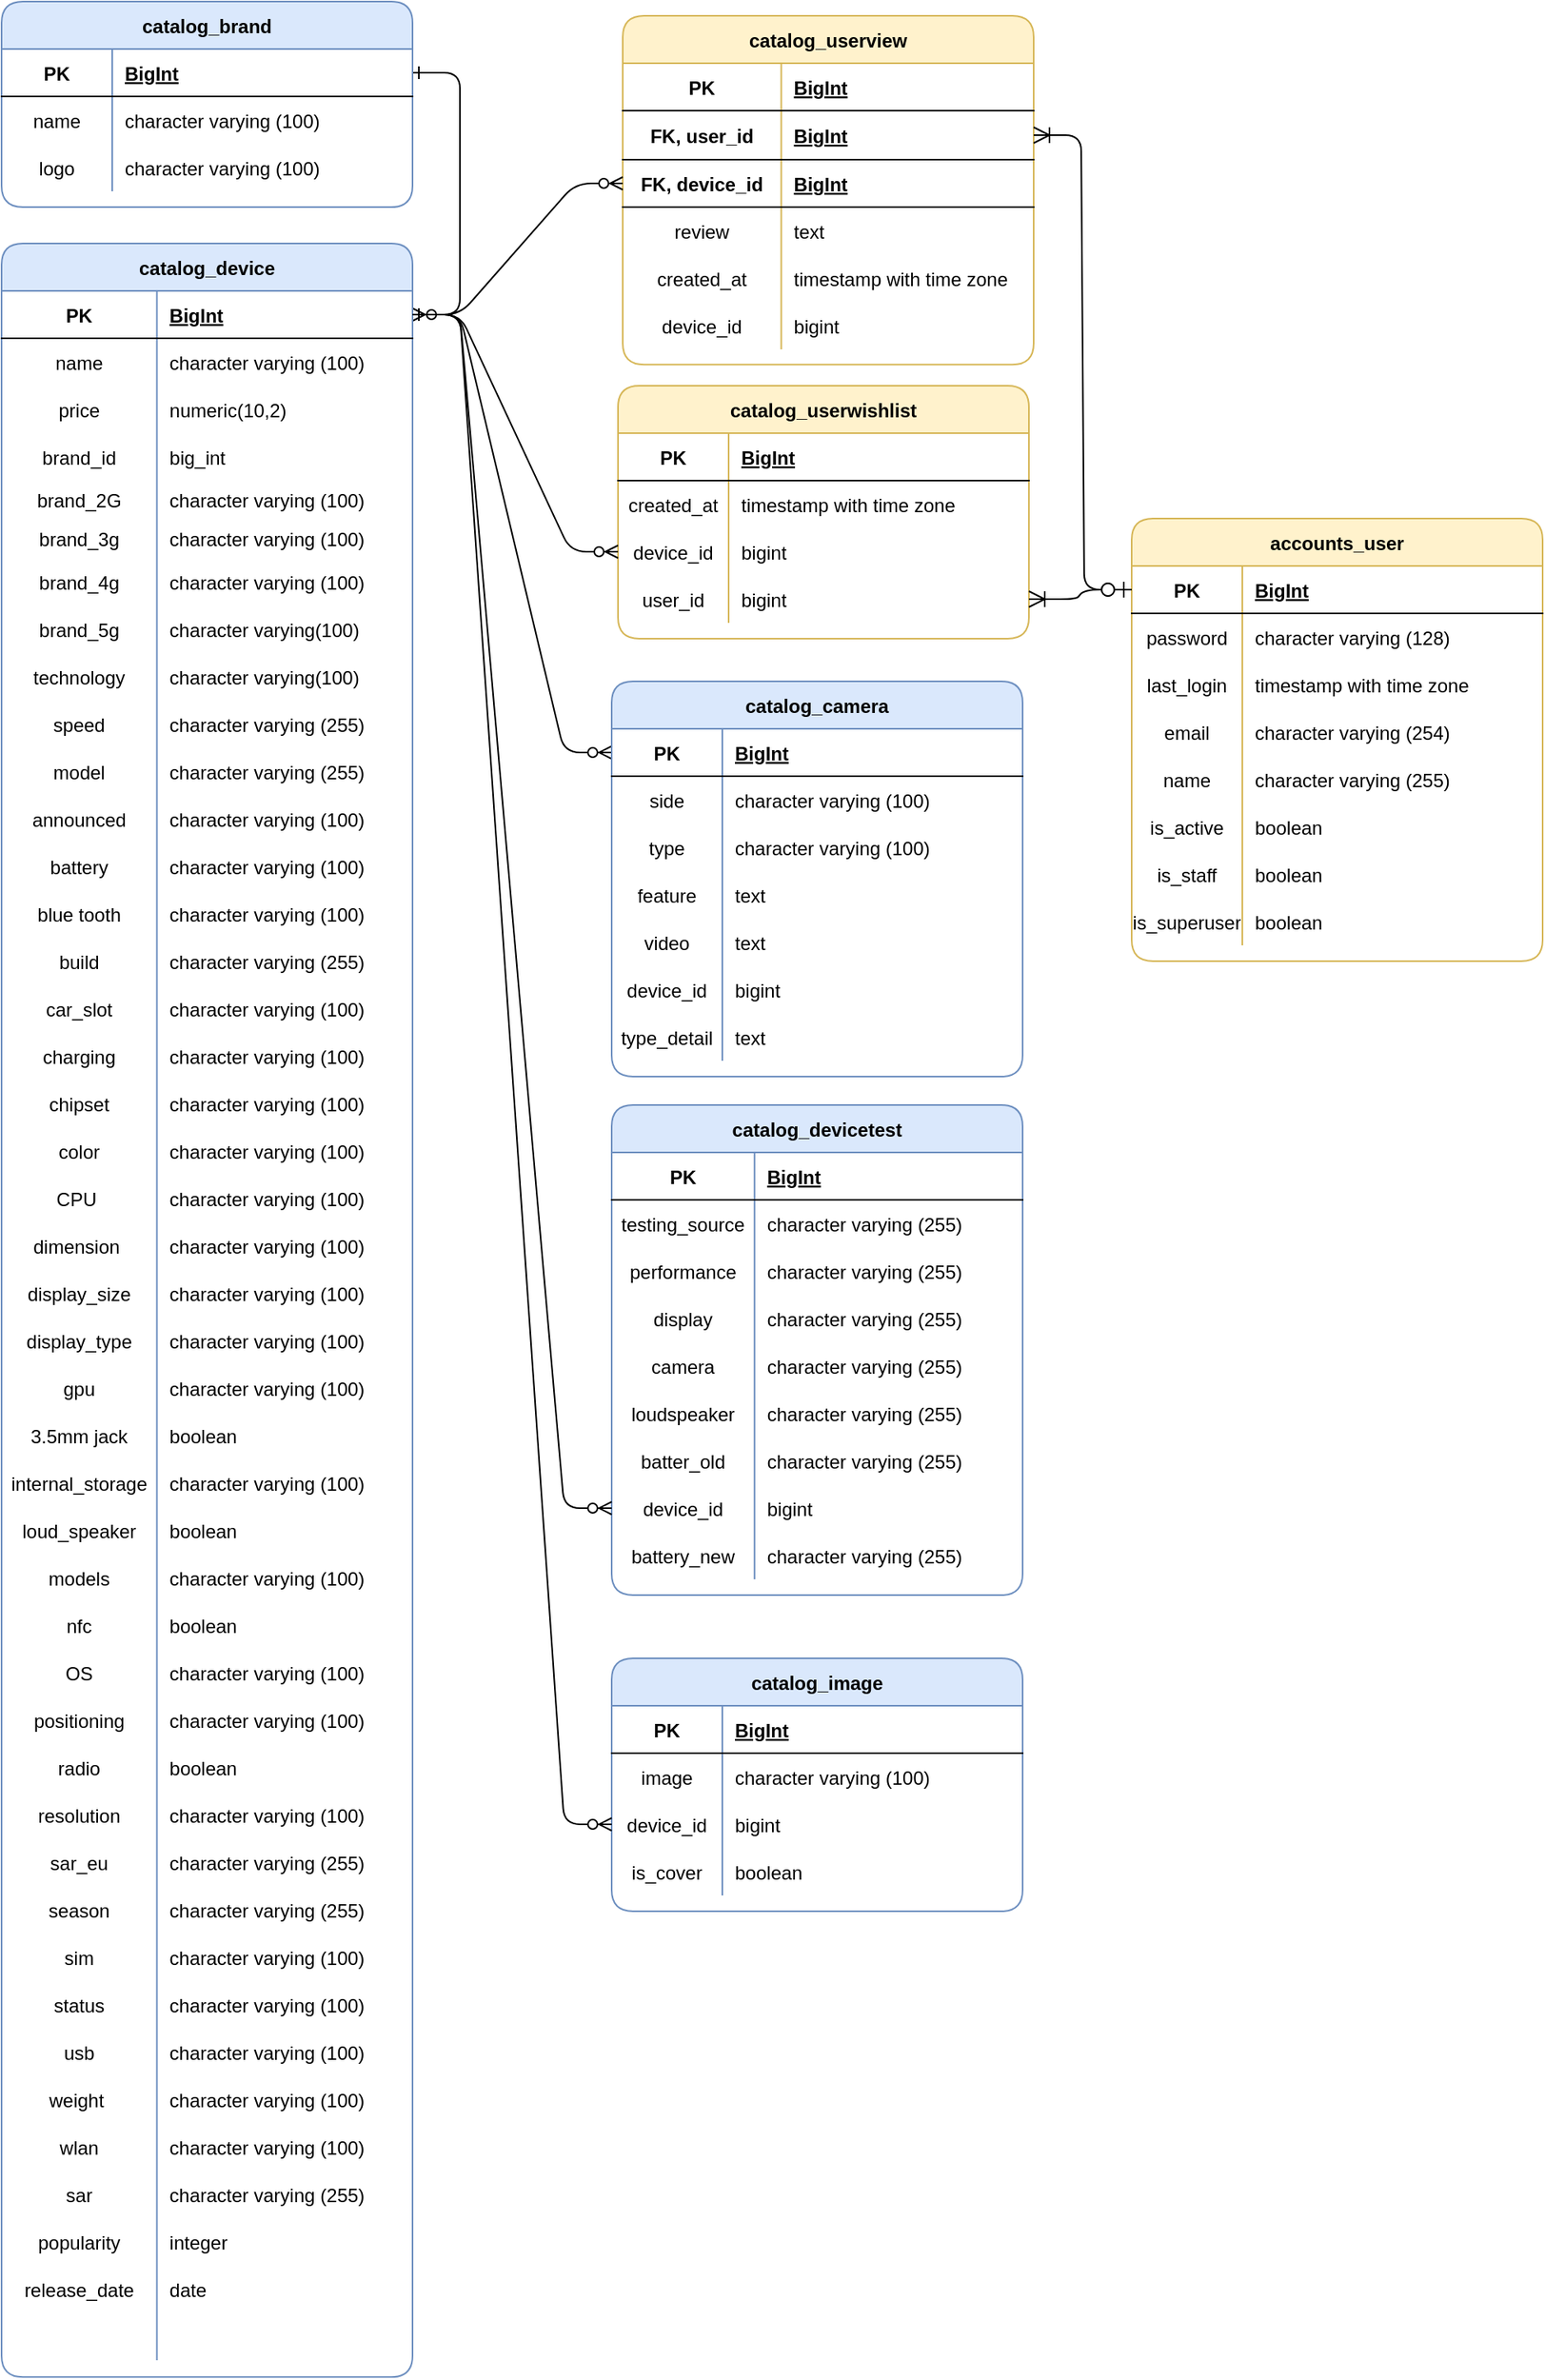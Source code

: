 <mxfile version="24.8.3">
  <diagram id="R2lEEEUBdFMjLlhIrx00" name="Page-1">
    <mxGraphModel dx="2495" dy="895" grid="0" gridSize="10" guides="1" tooltips="1" connect="1" arrows="1" fold="1" page="1" pageScale="1" pageWidth="850" pageHeight="1100" math="0" shadow="0" extFonts="Permanent Marker^https://fonts.googleapis.com/css?family=Permanent+Marker">
      <root>
        <mxCell id="0" />
        <mxCell id="1" parent="0" />
        <mxCell id="C-vyLk0tnHw3VtMMgP7b-1" value="" style="edgeStyle=entityRelationEdgeStyle;endArrow=ERzeroToMany;startArrow=ERone;endFill=1;startFill=0;" parent="1" source="C-vyLk0tnHw3VtMMgP7b-24" target="BbzVm-niubPzJsthILPg-5" edge="1">
          <mxGeometry width="100" height="100" relative="1" as="geometry">
            <mxPoint x="340" y="720" as="sourcePoint" />
            <mxPoint x="335" y="330" as="targetPoint" />
          </mxGeometry>
        </mxCell>
        <mxCell id="C-vyLk0tnHw3VtMMgP7b-12" value="" style="edgeStyle=entityRelationEdgeStyle;endArrow=ERzeroToMany;startArrow=ERone;endFill=1;startFill=0;" parent="1" source="BbzVm-niubPzJsthILPg-5" target="BbzVm-niubPzJsthILPg-24" edge="1">
          <mxGeometry width="100" height="100" relative="1" as="geometry">
            <mxPoint x="384" y="379" as="sourcePoint" />
            <mxPoint x="450" y="355" as="targetPoint" />
          </mxGeometry>
        </mxCell>
        <mxCell id="C-vyLk0tnHw3VtMMgP7b-23" value="catalog_brand" style="shape=table;startSize=30;container=1;collapsible=1;childLayout=tableLayout;fixedRows=1;rowLines=0;fontStyle=1;align=center;resizeLast=1;rounded=1;fillColor=#dae8fc;strokeColor=#6c8ebf;" parent="1" vertex="1">
          <mxGeometry x="-37" y="7" width="260" height="130" as="geometry" />
        </mxCell>
        <mxCell id="C-vyLk0tnHw3VtMMgP7b-24" value="" style="shape=partialRectangle;collapsible=0;dropTarget=0;pointerEvents=0;fillColor=none;points=[[0,0.5],[1,0.5]];portConstraint=eastwest;top=0;left=0;right=0;bottom=1;" parent="C-vyLk0tnHw3VtMMgP7b-23" vertex="1">
          <mxGeometry y="30" width="260" height="30" as="geometry" />
        </mxCell>
        <mxCell id="C-vyLk0tnHw3VtMMgP7b-25" value="PK" style="shape=partialRectangle;overflow=hidden;connectable=0;fillColor=none;top=0;left=0;bottom=0;right=0;fontStyle=1;" parent="C-vyLk0tnHw3VtMMgP7b-24" vertex="1">
          <mxGeometry width="70" height="30" as="geometry">
            <mxRectangle width="70" height="30" as="alternateBounds" />
          </mxGeometry>
        </mxCell>
        <mxCell id="C-vyLk0tnHw3VtMMgP7b-26" value="BigInt" style="shape=partialRectangle;overflow=hidden;connectable=0;fillColor=none;top=0;left=0;bottom=0;right=0;align=left;spacingLeft=6;fontStyle=5;" parent="C-vyLk0tnHw3VtMMgP7b-24" vertex="1">
          <mxGeometry x="70" width="190" height="30" as="geometry">
            <mxRectangle width="190" height="30" as="alternateBounds" />
          </mxGeometry>
        </mxCell>
        <mxCell id="C-vyLk0tnHw3VtMMgP7b-27" value="" style="shape=partialRectangle;collapsible=0;dropTarget=0;pointerEvents=0;fillColor=none;points=[[0,0.5],[1,0.5]];portConstraint=eastwest;top=0;left=0;right=0;bottom=0;" parent="C-vyLk0tnHw3VtMMgP7b-23" vertex="1">
          <mxGeometry y="60" width="260" height="30" as="geometry" />
        </mxCell>
        <mxCell id="C-vyLk0tnHw3VtMMgP7b-28" value="name" style="shape=partialRectangle;overflow=hidden;connectable=0;fillColor=none;top=0;left=0;bottom=0;right=0;" parent="C-vyLk0tnHw3VtMMgP7b-27" vertex="1">
          <mxGeometry width="70" height="30" as="geometry">
            <mxRectangle width="70" height="30" as="alternateBounds" />
          </mxGeometry>
        </mxCell>
        <mxCell id="C-vyLk0tnHw3VtMMgP7b-29" value="character varying (100)" style="shape=partialRectangle;overflow=hidden;connectable=0;fillColor=none;top=0;left=0;bottom=0;right=0;align=left;spacingLeft=6;" parent="C-vyLk0tnHw3VtMMgP7b-27" vertex="1">
          <mxGeometry x="70" width="190" height="30" as="geometry">
            <mxRectangle width="190" height="30" as="alternateBounds" />
          </mxGeometry>
        </mxCell>
        <mxCell id="BbzVm-niubPzJsthILPg-1" value="" style="shape=partialRectangle;collapsible=0;dropTarget=0;pointerEvents=0;fillColor=none;points=[[0,0.5],[1,0.5]];portConstraint=eastwest;top=0;left=0;right=0;bottom=0;" parent="C-vyLk0tnHw3VtMMgP7b-23" vertex="1">
          <mxGeometry y="90" width="260" height="30" as="geometry" />
        </mxCell>
        <mxCell id="BbzVm-niubPzJsthILPg-2" value="logo" style="shape=partialRectangle;overflow=hidden;connectable=0;fillColor=none;top=0;left=0;bottom=0;right=0;" parent="BbzVm-niubPzJsthILPg-1" vertex="1">
          <mxGeometry width="70" height="30" as="geometry">
            <mxRectangle width="70" height="30" as="alternateBounds" />
          </mxGeometry>
        </mxCell>
        <mxCell id="BbzVm-niubPzJsthILPg-3" value="character varying (100)" style="shape=partialRectangle;overflow=hidden;connectable=0;fillColor=none;top=0;left=0;bottom=0;right=0;align=left;spacingLeft=6;" parent="BbzVm-niubPzJsthILPg-1" vertex="1">
          <mxGeometry x="70" width="190" height="30" as="geometry">
            <mxRectangle width="190" height="30" as="alternateBounds" />
          </mxGeometry>
        </mxCell>
        <mxCell id="BbzVm-niubPzJsthILPg-4" value="catalog_device" style="shape=table;startSize=30;container=1;collapsible=1;childLayout=tableLayout;fixedRows=1;rowLines=0;fontStyle=1;align=center;resizeLast=1;rounded=1;fillColor=#dae8fc;strokeColor=#6c8ebf;" parent="1" vertex="1">
          <mxGeometry x="-37" y="160" width="260" height="1349.608" as="geometry" />
        </mxCell>
        <mxCell id="BbzVm-niubPzJsthILPg-5" value="" style="shape=partialRectangle;collapsible=0;dropTarget=0;pointerEvents=0;fillColor=none;points=[[0,0.5],[1,0.5]];portConstraint=eastwest;top=0;left=0;right=0;bottom=1;" parent="BbzVm-niubPzJsthILPg-4" vertex="1">
          <mxGeometry y="30" width="260" height="30" as="geometry" />
        </mxCell>
        <mxCell id="BbzVm-niubPzJsthILPg-6" value="PK" style="shape=partialRectangle;overflow=hidden;connectable=0;fillColor=none;top=0;left=0;bottom=0;right=0;fontStyle=1;" parent="BbzVm-niubPzJsthILPg-5" vertex="1">
          <mxGeometry width="98.276" height="30" as="geometry">
            <mxRectangle width="98.276" height="30" as="alternateBounds" />
          </mxGeometry>
        </mxCell>
        <mxCell id="BbzVm-niubPzJsthILPg-7" value="BigInt" style="shape=partialRectangle;overflow=hidden;connectable=0;fillColor=none;top=0;left=0;bottom=0;right=0;align=left;spacingLeft=6;fontStyle=5;" parent="BbzVm-niubPzJsthILPg-5" vertex="1">
          <mxGeometry x="98.276" width="161.724" height="30" as="geometry">
            <mxRectangle width="161.724" height="30" as="alternateBounds" />
          </mxGeometry>
        </mxCell>
        <mxCell id="BbzVm-niubPzJsthILPg-8" value="" style="shape=partialRectangle;collapsible=0;dropTarget=0;pointerEvents=0;fillColor=none;points=[[0,0.5],[1,0.5]];portConstraint=eastwest;top=0;left=0;right=0;bottom=0;" parent="BbzVm-niubPzJsthILPg-4" vertex="1">
          <mxGeometry y="60" width="260" height="30" as="geometry" />
        </mxCell>
        <mxCell id="BbzVm-niubPzJsthILPg-9" value="name" style="shape=partialRectangle;overflow=hidden;connectable=0;fillColor=none;top=0;left=0;bottom=0;right=0;" parent="BbzVm-niubPzJsthILPg-8" vertex="1">
          <mxGeometry width="98.276" height="30" as="geometry">
            <mxRectangle width="98.276" height="30" as="alternateBounds" />
          </mxGeometry>
        </mxCell>
        <mxCell id="BbzVm-niubPzJsthILPg-10" value="character varying (100)" style="shape=partialRectangle;overflow=hidden;connectable=0;fillColor=none;top=0;left=0;bottom=0;right=0;align=left;spacingLeft=6;" parent="BbzVm-niubPzJsthILPg-8" vertex="1">
          <mxGeometry x="98.276" width="161.724" height="30" as="geometry">
            <mxRectangle width="161.724" height="30" as="alternateBounds" />
          </mxGeometry>
        </mxCell>
        <mxCell id="BbzVm-niubPzJsthILPg-11" value="" style="shape=partialRectangle;collapsible=0;dropTarget=0;pointerEvents=0;fillColor=none;points=[[0,0.5],[1,0.5]];portConstraint=eastwest;top=0;left=0;right=0;bottom=0;" parent="BbzVm-niubPzJsthILPg-4" vertex="1">
          <mxGeometry y="90" width="260" height="30" as="geometry" />
        </mxCell>
        <mxCell id="BbzVm-niubPzJsthILPg-12" value="price" style="shape=partialRectangle;overflow=hidden;connectable=0;fillColor=none;top=0;left=0;bottom=0;right=0;" parent="BbzVm-niubPzJsthILPg-11" vertex="1">
          <mxGeometry width="98.276" height="30" as="geometry">
            <mxRectangle width="98.276" height="30" as="alternateBounds" />
          </mxGeometry>
        </mxCell>
        <mxCell id="BbzVm-niubPzJsthILPg-13" value="numeric(10,2)" style="shape=partialRectangle;overflow=hidden;connectable=0;fillColor=none;top=0;left=0;bottom=0;right=0;align=left;spacingLeft=6;" parent="BbzVm-niubPzJsthILPg-11" vertex="1">
          <mxGeometry x="98.276" width="161.724" height="30" as="geometry">
            <mxRectangle width="161.724" height="30" as="alternateBounds" />
          </mxGeometry>
        </mxCell>
        <mxCell id="BbzVm-niubPzJsthILPg-14" value="" style="shape=partialRectangle;collapsible=0;dropTarget=0;pointerEvents=0;fillColor=none;points=[[0,0.5],[1,0.5]];portConstraint=eastwest;top=0;left=0;right=0;bottom=0;" parent="BbzVm-niubPzJsthILPg-4" vertex="1">
          <mxGeometry y="120" width="260" height="30" as="geometry" />
        </mxCell>
        <mxCell id="BbzVm-niubPzJsthILPg-15" value="brand_id" style="shape=partialRectangle;overflow=hidden;connectable=0;fillColor=none;top=0;left=0;bottom=0;right=0;" parent="BbzVm-niubPzJsthILPg-14" vertex="1">
          <mxGeometry width="98.276" height="30" as="geometry">
            <mxRectangle width="98.276" height="30" as="alternateBounds" />
          </mxGeometry>
        </mxCell>
        <mxCell id="BbzVm-niubPzJsthILPg-16" value="big_int" style="shape=partialRectangle;overflow=hidden;connectable=0;fillColor=none;top=0;left=0;bottom=0;right=0;align=left;spacingLeft=6;" parent="BbzVm-niubPzJsthILPg-14" vertex="1">
          <mxGeometry x="98.276" width="161.724" height="30" as="geometry">
            <mxRectangle width="161.724" height="30" as="alternateBounds" />
          </mxGeometry>
        </mxCell>
        <mxCell id="BbzVm-niubPzJsthILPg-17" value="" style="shape=partialRectangle;collapsible=0;dropTarget=0;pointerEvents=0;fillColor=none;points=[[0,0.5],[1,0.5]];portConstraint=eastwest;top=0;left=0;right=0;bottom=0;" parent="BbzVm-niubPzJsthILPg-4" vertex="1">
          <mxGeometry y="150" width="260" height="24" as="geometry" />
        </mxCell>
        <mxCell id="BbzVm-niubPzJsthILPg-18" value="brand_2G" style="shape=partialRectangle;overflow=hidden;connectable=0;fillColor=none;top=0;left=0;bottom=0;right=0;" parent="BbzVm-niubPzJsthILPg-17" vertex="1">
          <mxGeometry width="98.276" height="24" as="geometry">
            <mxRectangle width="98.276" height="24" as="alternateBounds" />
          </mxGeometry>
        </mxCell>
        <mxCell id="BbzVm-niubPzJsthILPg-19" value="character varying (100)" style="shape=partialRectangle;overflow=hidden;connectable=0;fillColor=none;top=0;left=0;bottom=0;right=0;align=left;spacingLeft=6;" parent="BbzVm-niubPzJsthILPg-17" vertex="1">
          <mxGeometry x="98.276" width="161.724" height="24" as="geometry">
            <mxRectangle width="161.724" height="24" as="alternateBounds" />
          </mxGeometry>
        </mxCell>
        <mxCell id="BbzVm-niubPzJsthILPg-20" value="" style="shape=partialRectangle;collapsible=0;dropTarget=0;pointerEvents=0;fillColor=none;points=[[0,0.5],[1,0.5]];portConstraint=eastwest;top=0;left=0;right=0;bottom=0;" parent="BbzVm-niubPzJsthILPg-4" vertex="1">
          <mxGeometry y="174" width="260" height="25" as="geometry" />
        </mxCell>
        <mxCell id="BbzVm-niubPzJsthILPg-21" value="brand_3g" style="shape=partialRectangle;overflow=hidden;connectable=0;fillColor=none;top=0;left=0;bottom=0;right=0;" parent="BbzVm-niubPzJsthILPg-20" vertex="1">
          <mxGeometry width="98.276" height="25" as="geometry">
            <mxRectangle width="98.276" height="25" as="alternateBounds" />
          </mxGeometry>
        </mxCell>
        <mxCell id="BbzVm-niubPzJsthILPg-22" value="character varying (100)" style="shape=partialRectangle;overflow=hidden;connectable=0;fillColor=none;top=0;left=0;bottom=0;right=0;align=left;spacingLeft=6;" parent="BbzVm-niubPzJsthILPg-20" vertex="1">
          <mxGeometry x="98.276" width="161.724" height="25" as="geometry">
            <mxRectangle width="161.724" height="25" as="alternateBounds" />
          </mxGeometry>
        </mxCell>
        <mxCell id="dryUckSrl3YZvOqC900--11" value="" style="shape=partialRectangle;collapsible=0;dropTarget=0;pointerEvents=0;fillColor=none;points=[[0,0.5],[1,0.5]];portConstraint=eastwest;top=0;left=0;right=0;bottom=0;" vertex="1" parent="BbzVm-niubPzJsthILPg-4">
          <mxGeometry y="199" width="260" height="30" as="geometry" />
        </mxCell>
        <mxCell id="dryUckSrl3YZvOqC900--12" value="brand_4g" style="shape=partialRectangle;overflow=hidden;connectable=0;fillColor=none;top=0;left=0;bottom=0;right=0;" vertex="1" parent="dryUckSrl3YZvOqC900--11">
          <mxGeometry width="98.276" height="30" as="geometry">
            <mxRectangle width="98.276" height="30" as="alternateBounds" />
          </mxGeometry>
        </mxCell>
        <mxCell id="dryUckSrl3YZvOqC900--13" value="character varying (100)" style="shape=partialRectangle;overflow=hidden;connectable=0;fillColor=none;top=0;left=0;bottom=0;right=0;align=left;spacingLeft=6;" vertex="1" parent="dryUckSrl3YZvOqC900--11">
          <mxGeometry x="98.276" width="161.724" height="30" as="geometry">
            <mxRectangle width="161.724" height="30" as="alternateBounds" />
          </mxGeometry>
        </mxCell>
        <mxCell id="dryUckSrl3YZvOqC900--14" value="" style="shape=partialRectangle;collapsible=0;dropTarget=0;pointerEvents=0;fillColor=none;points=[[0,0.5],[1,0.5]];portConstraint=eastwest;top=0;left=0;right=0;bottom=0;" vertex="1" parent="BbzVm-niubPzJsthILPg-4">
          <mxGeometry y="229" width="260" height="30" as="geometry" />
        </mxCell>
        <mxCell id="dryUckSrl3YZvOqC900--15" value="brand_5g" style="shape=partialRectangle;overflow=hidden;connectable=0;fillColor=none;top=0;left=0;bottom=0;right=0;" vertex="1" parent="dryUckSrl3YZvOqC900--14">
          <mxGeometry width="98.276" height="30" as="geometry">
            <mxRectangle width="98.276" height="30" as="alternateBounds" />
          </mxGeometry>
        </mxCell>
        <mxCell id="dryUckSrl3YZvOqC900--16" value="character varying(100)" style="shape=partialRectangle;overflow=hidden;connectable=0;fillColor=none;top=0;left=0;bottom=0;right=0;align=left;spacingLeft=6;" vertex="1" parent="dryUckSrl3YZvOqC900--14">
          <mxGeometry x="98.276" width="161.724" height="30" as="geometry">
            <mxRectangle width="161.724" height="30" as="alternateBounds" />
          </mxGeometry>
        </mxCell>
        <mxCell id="dryUckSrl3YZvOqC900--17" value="" style="shape=partialRectangle;collapsible=0;dropTarget=0;pointerEvents=0;fillColor=none;points=[[0,0.5],[1,0.5]];portConstraint=eastwest;top=0;left=0;right=0;bottom=0;" vertex="1" parent="BbzVm-niubPzJsthILPg-4">
          <mxGeometry y="259" width="260" height="30" as="geometry" />
        </mxCell>
        <mxCell id="dryUckSrl3YZvOqC900--18" value="technology" style="shape=partialRectangle;overflow=hidden;connectable=0;fillColor=none;top=0;left=0;bottom=0;right=0;" vertex="1" parent="dryUckSrl3YZvOqC900--17">
          <mxGeometry width="98.276" height="30" as="geometry">
            <mxRectangle width="98.276" height="30" as="alternateBounds" />
          </mxGeometry>
        </mxCell>
        <mxCell id="dryUckSrl3YZvOqC900--19" value="character varying(100)" style="shape=partialRectangle;overflow=hidden;connectable=0;fillColor=none;top=0;left=0;bottom=0;right=0;align=left;spacingLeft=6;" vertex="1" parent="dryUckSrl3YZvOqC900--17">
          <mxGeometry x="98.276" width="161.724" height="30" as="geometry">
            <mxRectangle width="161.724" height="30" as="alternateBounds" />
          </mxGeometry>
        </mxCell>
        <mxCell id="dryUckSrl3YZvOqC900--20" value="" style="shape=partialRectangle;collapsible=0;dropTarget=0;pointerEvents=0;fillColor=none;points=[[0,0.5],[1,0.5]];portConstraint=eastwest;top=0;left=0;right=0;bottom=0;" vertex="1" parent="BbzVm-niubPzJsthILPg-4">
          <mxGeometry y="289" width="260" height="30" as="geometry" />
        </mxCell>
        <mxCell id="dryUckSrl3YZvOqC900--21" value="speed" style="shape=partialRectangle;overflow=hidden;connectable=0;fillColor=none;top=0;left=0;bottom=0;right=0;" vertex="1" parent="dryUckSrl3YZvOqC900--20">
          <mxGeometry width="98.276" height="30" as="geometry">
            <mxRectangle width="98.276" height="30" as="alternateBounds" />
          </mxGeometry>
        </mxCell>
        <mxCell id="dryUckSrl3YZvOqC900--22" value="character varying (255)" style="shape=partialRectangle;overflow=hidden;connectable=0;fillColor=none;top=0;left=0;bottom=0;right=0;align=left;spacingLeft=6;" vertex="1" parent="dryUckSrl3YZvOqC900--20">
          <mxGeometry x="98.276" width="161.724" height="30" as="geometry">
            <mxRectangle width="161.724" height="30" as="alternateBounds" />
          </mxGeometry>
        </mxCell>
        <mxCell id="dryUckSrl3YZvOqC900--23" value="" style="shape=partialRectangle;collapsible=0;dropTarget=0;pointerEvents=0;fillColor=none;points=[[0,0.5],[1,0.5]];portConstraint=eastwest;top=0;left=0;right=0;bottom=0;" vertex="1" parent="BbzVm-niubPzJsthILPg-4">
          <mxGeometry y="319" width="260" height="30" as="geometry" />
        </mxCell>
        <mxCell id="dryUckSrl3YZvOqC900--24" value="model" style="shape=partialRectangle;overflow=hidden;connectable=0;fillColor=none;top=0;left=0;bottom=0;right=0;" vertex="1" parent="dryUckSrl3YZvOqC900--23">
          <mxGeometry width="98.276" height="30" as="geometry">
            <mxRectangle width="98.276" height="30" as="alternateBounds" />
          </mxGeometry>
        </mxCell>
        <mxCell id="dryUckSrl3YZvOqC900--25" value="character varying (255)" style="shape=partialRectangle;overflow=hidden;connectable=0;fillColor=none;top=0;left=0;bottom=0;right=0;align=left;spacingLeft=6;" vertex="1" parent="dryUckSrl3YZvOqC900--23">
          <mxGeometry x="98.276" width="161.724" height="30" as="geometry">
            <mxRectangle width="161.724" height="30" as="alternateBounds" />
          </mxGeometry>
        </mxCell>
        <mxCell id="dryUckSrl3YZvOqC900--26" value="" style="shape=partialRectangle;collapsible=0;dropTarget=0;pointerEvents=0;fillColor=none;points=[[0,0.5],[1,0.5]];portConstraint=eastwest;top=0;left=0;right=0;bottom=0;" vertex="1" parent="BbzVm-niubPzJsthILPg-4">
          <mxGeometry y="349" width="260" height="30" as="geometry" />
        </mxCell>
        <mxCell id="dryUckSrl3YZvOqC900--27" value="announced" style="shape=partialRectangle;overflow=hidden;connectable=0;fillColor=none;top=0;left=0;bottom=0;right=0;" vertex="1" parent="dryUckSrl3YZvOqC900--26">
          <mxGeometry width="98.276" height="30" as="geometry">
            <mxRectangle width="98.276" height="30" as="alternateBounds" />
          </mxGeometry>
        </mxCell>
        <mxCell id="dryUckSrl3YZvOqC900--28" value="character varying (100)" style="shape=partialRectangle;overflow=hidden;connectable=0;fillColor=none;top=0;left=0;bottom=0;right=0;align=left;spacingLeft=6;" vertex="1" parent="dryUckSrl3YZvOqC900--26">
          <mxGeometry x="98.276" width="161.724" height="30" as="geometry">
            <mxRectangle width="161.724" height="30" as="alternateBounds" />
          </mxGeometry>
        </mxCell>
        <mxCell id="dryUckSrl3YZvOqC900--29" value="" style="shape=partialRectangle;collapsible=0;dropTarget=0;pointerEvents=0;fillColor=none;points=[[0,0.5],[1,0.5]];portConstraint=eastwest;top=0;left=0;right=0;bottom=0;" vertex="1" parent="BbzVm-niubPzJsthILPg-4">
          <mxGeometry y="379" width="260" height="30" as="geometry" />
        </mxCell>
        <mxCell id="dryUckSrl3YZvOqC900--30" value="battery" style="shape=partialRectangle;overflow=hidden;connectable=0;fillColor=none;top=0;left=0;bottom=0;right=0;" vertex="1" parent="dryUckSrl3YZvOqC900--29">
          <mxGeometry width="98.276" height="30" as="geometry">
            <mxRectangle width="98.276" height="30" as="alternateBounds" />
          </mxGeometry>
        </mxCell>
        <mxCell id="dryUckSrl3YZvOqC900--31" value="character varying (100)" style="shape=partialRectangle;overflow=hidden;connectable=0;fillColor=none;top=0;left=0;bottom=0;right=0;align=left;spacingLeft=6;" vertex="1" parent="dryUckSrl3YZvOqC900--29">
          <mxGeometry x="98.276" width="161.724" height="30" as="geometry">
            <mxRectangle width="161.724" height="30" as="alternateBounds" />
          </mxGeometry>
        </mxCell>
        <mxCell id="dryUckSrl3YZvOqC900--32" value="" style="shape=partialRectangle;collapsible=0;dropTarget=0;pointerEvents=0;fillColor=none;points=[[0,0.5],[1,0.5]];portConstraint=eastwest;top=0;left=0;right=0;bottom=0;" vertex="1" parent="BbzVm-niubPzJsthILPg-4">
          <mxGeometry y="409" width="260" height="30" as="geometry" />
        </mxCell>
        <mxCell id="dryUckSrl3YZvOqC900--33" value="blue tooth" style="shape=partialRectangle;overflow=hidden;connectable=0;fillColor=none;top=0;left=0;bottom=0;right=0;" vertex="1" parent="dryUckSrl3YZvOqC900--32">
          <mxGeometry width="98.276" height="30" as="geometry">
            <mxRectangle width="98.276" height="30" as="alternateBounds" />
          </mxGeometry>
        </mxCell>
        <mxCell id="dryUckSrl3YZvOqC900--34" value="character varying (100)" style="shape=partialRectangle;overflow=hidden;connectable=0;fillColor=none;top=0;left=0;bottom=0;right=0;align=left;spacingLeft=6;" vertex="1" parent="dryUckSrl3YZvOqC900--32">
          <mxGeometry x="98.276" width="161.724" height="30" as="geometry">
            <mxRectangle width="161.724" height="30" as="alternateBounds" />
          </mxGeometry>
        </mxCell>
        <mxCell id="dryUckSrl3YZvOqC900--35" value="" style="shape=partialRectangle;collapsible=0;dropTarget=0;pointerEvents=0;fillColor=none;points=[[0,0.5],[1,0.5]];portConstraint=eastwest;top=0;left=0;right=0;bottom=0;" vertex="1" parent="BbzVm-niubPzJsthILPg-4">
          <mxGeometry y="439" width="260" height="30" as="geometry" />
        </mxCell>
        <mxCell id="dryUckSrl3YZvOqC900--36" value="build" style="shape=partialRectangle;overflow=hidden;connectable=0;fillColor=none;top=0;left=0;bottom=0;right=0;" vertex="1" parent="dryUckSrl3YZvOqC900--35">
          <mxGeometry width="98.276" height="30" as="geometry">
            <mxRectangle width="98.276" height="30" as="alternateBounds" />
          </mxGeometry>
        </mxCell>
        <mxCell id="dryUckSrl3YZvOqC900--37" value="character varying (255)" style="shape=partialRectangle;overflow=hidden;connectable=0;fillColor=none;top=0;left=0;bottom=0;right=0;align=left;spacingLeft=6;" vertex="1" parent="dryUckSrl3YZvOqC900--35">
          <mxGeometry x="98.276" width="161.724" height="30" as="geometry">
            <mxRectangle width="161.724" height="30" as="alternateBounds" />
          </mxGeometry>
        </mxCell>
        <mxCell id="dryUckSrl3YZvOqC900--38" value="" style="shape=partialRectangle;collapsible=0;dropTarget=0;pointerEvents=0;fillColor=none;points=[[0,0.5],[1,0.5]];portConstraint=eastwest;top=0;left=0;right=0;bottom=0;" vertex="1" parent="BbzVm-niubPzJsthILPg-4">
          <mxGeometry y="469" width="260" height="30" as="geometry" />
        </mxCell>
        <mxCell id="dryUckSrl3YZvOqC900--39" value="car_slot" style="shape=partialRectangle;overflow=hidden;connectable=0;fillColor=none;top=0;left=0;bottom=0;right=0;" vertex="1" parent="dryUckSrl3YZvOqC900--38">
          <mxGeometry width="98.276" height="30" as="geometry">
            <mxRectangle width="98.276" height="30" as="alternateBounds" />
          </mxGeometry>
        </mxCell>
        <mxCell id="dryUckSrl3YZvOqC900--40" value="character varying (100)" style="shape=partialRectangle;overflow=hidden;connectable=0;fillColor=none;top=0;left=0;bottom=0;right=0;align=left;spacingLeft=6;" vertex="1" parent="dryUckSrl3YZvOqC900--38">
          <mxGeometry x="98.276" width="161.724" height="30" as="geometry">
            <mxRectangle width="161.724" height="30" as="alternateBounds" />
          </mxGeometry>
        </mxCell>
        <mxCell id="dryUckSrl3YZvOqC900--41" value="" style="shape=partialRectangle;collapsible=0;dropTarget=0;pointerEvents=0;fillColor=none;points=[[0,0.5],[1,0.5]];portConstraint=eastwest;top=0;left=0;right=0;bottom=0;" vertex="1" parent="BbzVm-niubPzJsthILPg-4">
          <mxGeometry y="499" width="260" height="30" as="geometry" />
        </mxCell>
        <mxCell id="dryUckSrl3YZvOqC900--42" value="charging" style="shape=partialRectangle;overflow=hidden;connectable=0;fillColor=none;top=0;left=0;bottom=0;right=0;" vertex="1" parent="dryUckSrl3YZvOqC900--41">
          <mxGeometry width="98.276" height="30" as="geometry">
            <mxRectangle width="98.276" height="30" as="alternateBounds" />
          </mxGeometry>
        </mxCell>
        <mxCell id="dryUckSrl3YZvOqC900--43" value="character varying (100)" style="shape=partialRectangle;overflow=hidden;connectable=0;fillColor=none;top=0;left=0;bottom=0;right=0;align=left;spacingLeft=6;" vertex="1" parent="dryUckSrl3YZvOqC900--41">
          <mxGeometry x="98.276" width="161.724" height="30" as="geometry">
            <mxRectangle width="161.724" height="30" as="alternateBounds" />
          </mxGeometry>
        </mxCell>
        <mxCell id="dryUckSrl3YZvOqC900--44" value="" style="shape=partialRectangle;collapsible=0;dropTarget=0;pointerEvents=0;fillColor=none;points=[[0,0.5],[1,0.5]];portConstraint=eastwest;top=0;left=0;right=0;bottom=0;" vertex="1" parent="BbzVm-niubPzJsthILPg-4">
          <mxGeometry y="529" width="260" height="30" as="geometry" />
        </mxCell>
        <mxCell id="dryUckSrl3YZvOqC900--45" value="chipset" style="shape=partialRectangle;overflow=hidden;connectable=0;fillColor=none;top=0;left=0;bottom=0;right=0;" vertex="1" parent="dryUckSrl3YZvOqC900--44">
          <mxGeometry width="98.276" height="30" as="geometry">
            <mxRectangle width="98.276" height="30" as="alternateBounds" />
          </mxGeometry>
        </mxCell>
        <mxCell id="dryUckSrl3YZvOqC900--46" value="character varying (100)" style="shape=partialRectangle;overflow=hidden;connectable=0;fillColor=none;top=0;left=0;bottom=0;right=0;align=left;spacingLeft=6;" vertex="1" parent="dryUckSrl3YZvOqC900--44">
          <mxGeometry x="98.276" width="161.724" height="30" as="geometry">
            <mxRectangle width="161.724" height="30" as="alternateBounds" />
          </mxGeometry>
        </mxCell>
        <mxCell id="dryUckSrl3YZvOqC900--47" value="" style="shape=partialRectangle;collapsible=0;dropTarget=0;pointerEvents=0;fillColor=none;points=[[0,0.5],[1,0.5]];portConstraint=eastwest;top=0;left=0;right=0;bottom=0;" vertex="1" parent="BbzVm-niubPzJsthILPg-4">
          <mxGeometry y="559" width="260" height="30" as="geometry" />
        </mxCell>
        <mxCell id="dryUckSrl3YZvOqC900--48" value="color" style="shape=partialRectangle;overflow=hidden;connectable=0;fillColor=none;top=0;left=0;bottom=0;right=0;" vertex="1" parent="dryUckSrl3YZvOqC900--47">
          <mxGeometry width="98.276" height="30" as="geometry">
            <mxRectangle width="98.276" height="30" as="alternateBounds" />
          </mxGeometry>
        </mxCell>
        <mxCell id="dryUckSrl3YZvOqC900--49" value="character varying (100)" style="shape=partialRectangle;overflow=hidden;connectable=0;fillColor=none;top=0;left=0;bottom=0;right=0;align=left;spacingLeft=6;" vertex="1" parent="dryUckSrl3YZvOqC900--47">
          <mxGeometry x="98.276" width="161.724" height="30" as="geometry">
            <mxRectangle width="161.724" height="30" as="alternateBounds" />
          </mxGeometry>
        </mxCell>
        <mxCell id="dryUckSrl3YZvOqC900--50" value="" style="shape=partialRectangle;collapsible=0;dropTarget=0;pointerEvents=0;fillColor=none;points=[[0,0.5],[1,0.5]];portConstraint=eastwest;top=0;left=0;right=0;bottom=0;" vertex="1" parent="BbzVm-niubPzJsthILPg-4">
          <mxGeometry y="589" width="260" height="30" as="geometry" />
        </mxCell>
        <mxCell id="dryUckSrl3YZvOqC900--51" value="CPU " style="shape=partialRectangle;overflow=hidden;connectable=0;fillColor=none;top=0;left=0;bottom=0;right=0;" vertex="1" parent="dryUckSrl3YZvOqC900--50">
          <mxGeometry width="98.276" height="30" as="geometry">
            <mxRectangle width="98.276" height="30" as="alternateBounds" />
          </mxGeometry>
        </mxCell>
        <mxCell id="dryUckSrl3YZvOqC900--52" value="character varying (100)" style="shape=partialRectangle;overflow=hidden;connectable=0;fillColor=none;top=0;left=0;bottom=0;right=0;align=left;spacingLeft=6;" vertex="1" parent="dryUckSrl3YZvOqC900--50">
          <mxGeometry x="98.276" width="161.724" height="30" as="geometry">
            <mxRectangle width="161.724" height="30" as="alternateBounds" />
          </mxGeometry>
        </mxCell>
        <mxCell id="dryUckSrl3YZvOqC900--53" value="" style="shape=partialRectangle;collapsible=0;dropTarget=0;pointerEvents=0;fillColor=none;points=[[0,0.5],[1,0.5]];portConstraint=eastwest;top=0;left=0;right=0;bottom=0;" vertex="1" parent="BbzVm-niubPzJsthILPg-4">
          <mxGeometry y="619" width="260" height="30" as="geometry" />
        </mxCell>
        <mxCell id="dryUckSrl3YZvOqC900--54" value="dimension " style="shape=partialRectangle;overflow=hidden;connectable=0;fillColor=none;top=0;left=0;bottom=0;right=0;" vertex="1" parent="dryUckSrl3YZvOqC900--53">
          <mxGeometry width="98.276" height="30" as="geometry">
            <mxRectangle width="98.276" height="30" as="alternateBounds" />
          </mxGeometry>
        </mxCell>
        <mxCell id="dryUckSrl3YZvOqC900--55" value="character varying (100)" style="shape=partialRectangle;overflow=hidden;connectable=0;fillColor=none;top=0;left=0;bottom=0;right=0;align=left;spacingLeft=6;" vertex="1" parent="dryUckSrl3YZvOqC900--53">
          <mxGeometry x="98.276" width="161.724" height="30" as="geometry">
            <mxRectangle width="161.724" height="30" as="alternateBounds" />
          </mxGeometry>
        </mxCell>
        <mxCell id="dryUckSrl3YZvOqC900--56" value="" style="shape=partialRectangle;collapsible=0;dropTarget=0;pointerEvents=0;fillColor=none;points=[[0,0.5],[1,0.5]];portConstraint=eastwest;top=0;left=0;right=0;bottom=0;" vertex="1" parent="BbzVm-niubPzJsthILPg-4">
          <mxGeometry y="649" width="260" height="30" as="geometry" />
        </mxCell>
        <mxCell id="dryUckSrl3YZvOqC900--57" value="display_size" style="shape=partialRectangle;overflow=hidden;connectable=0;fillColor=none;top=0;left=0;bottom=0;right=0;" vertex="1" parent="dryUckSrl3YZvOqC900--56">
          <mxGeometry width="98.276" height="30" as="geometry">
            <mxRectangle width="98.276" height="30" as="alternateBounds" />
          </mxGeometry>
        </mxCell>
        <mxCell id="dryUckSrl3YZvOqC900--58" value="character varying (100)" style="shape=partialRectangle;overflow=hidden;connectable=0;fillColor=none;top=0;left=0;bottom=0;right=0;align=left;spacingLeft=6;" vertex="1" parent="dryUckSrl3YZvOqC900--56">
          <mxGeometry x="98.276" width="161.724" height="30" as="geometry">
            <mxRectangle width="161.724" height="30" as="alternateBounds" />
          </mxGeometry>
        </mxCell>
        <mxCell id="dryUckSrl3YZvOqC900--59" value="" style="shape=partialRectangle;collapsible=0;dropTarget=0;pointerEvents=0;fillColor=none;points=[[0,0.5],[1,0.5]];portConstraint=eastwest;top=0;left=0;right=0;bottom=0;" vertex="1" parent="BbzVm-niubPzJsthILPg-4">
          <mxGeometry y="679" width="260" height="30" as="geometry" />
        </mxCell>
        <mxCell id="dryUckSrl3YZvOqC900--60" value="display_type" style="shape=partialRectangle;overflow=hidden;connectable=0;fillColor=none;top=0;left=0;bottom=0;right=0;" vertex="1" parent="dryUckSrl3YZvOqC900--59">
          <mxGeometry width="98.276" height="30" as="geometry">
            <mxRectangle width="98.276" height="30" as="alternateBounds" />
          </mxGeometry>
        </mxCell>
        <mxCell id="dryUckSrl3YZvOqC900--61" value="character varying (100)" style="shape=partialRectangle;overflow=hidden;connectable=0;fillColor=none;top=0;left=0;bottom=0;right=0;align=left;spacingLeft=6;" vertex="1" parent="dryUckSrl3YZvOqC900--59">
          <mxGeometry x="98.276" width="161.724" height="30" as="geometry">
            <mxRectangle width="161.724" height="30" as="alternateBounds" />
          </mxGeometry>
        </mxCell>
        <mxCell id="dryUckSrl3YZvOqC900--62" value="" style="shape=partialRectangle;collapsible=0;dropTarget=0;pointerEvents=0;fillColor=none;points=[[0,0.5],[1,0.5]];portConstraint=eastwest;top=0;left=0;right=0;bottom=0;" vertex="1" parent="BbzVm-niubPzJsthILPg-4">
          <mxGeometry y="709" width="260" height="30" as="geometry" />
        </mxCell>
        <mxCell id="dryUckSrl3YZvOqC900--63" value="gpu" style="shape=partialRectangle;overflow=hidden;connectable=0;fillColor=none;top=0;left=0;bottom=0;right=0;" vertex="1" parent="dryUckSrl3YZvOqC900--62">
          <mxGeometry width="98.276" height="30" as="geometry">
            <mxRectangle width="98.276" height="30" as="alternateBounds" />
          </mxGeometry>
        </mxCell>
        <mxCell id="dryUckSrl3YZvOqC900--64" value="character varying (100)" style="shape=partialRectangle;overflow=hidden;connectable=0;fillColor=none;top=0;left=0;bottom=0;right=0;align=left;spacingLeft=6;" vertex="1" parent="dryUckSrl3YZvOqC900--62">
          <mxGeometry x="98.276" width="161.724" height="30" as="geometry">
            <mxRectangle width="161.724" height="30" as="alternateBounds" />
          </mxGeometry>
        </mxCell>
        <mxCell id="dryUckSrl3YZvOqC900--65" value="" style="shape=partialRectangle;collapsible=0;dropTarget=0;pointerEvents=0;fillColor=none;points=[[0,0.5],[1,0.5]];portConstraint=eastwest;top=0;left=0;right=0;bottom=0;" vertex="1" parent="BbzVm-niubPzJsthILPg-4">
          <mxGeometry y="739" width="260" height="30" as="geometry" />
        </mxCell>
        <mxCell id="dryUckSrl3YZvOqC900--66" value="3.5mm jack" style="shape=partialRectangle;overflow=hidden;connectable=0;fillColor=none;top=0;left=0;bottom=0;right=0;" vertex="1" parent="dryUckSrl3YZvOqC900--65">
          <mxGeometry width="98.276" height="30" as="geometry">
            <mxRectangle width="98.276" height="30" as="alternateBounds" />
          </mxGeometry>
        </mxCell>
        <mxCell id="dryUckSrl3YZvOqC900--67" value="boolean" style="shape=partialRectangle;overflow=hidden;connectable=0;fillColor=none;top=0;left=0;bottom=0;right=0;align=left;spacingLeft=6;" vertex="1" parent="dryUckSrl3YZvOqC900--65">
          <mxGeometry x="98.276" width="161.724" height="30" as="geometry">
            <mxRectangle width="161.724" height="30" as="alternateBounds" />
          </mxGeometry>
        </mxCell>
        <mxCell id="dryUckSrl3YZvOqC900--68" value="" style="shape=partialRectangle;collapsible=0;dropTarget=0;pointerEvents=0;fillColor=none;points=[[0,0.5],[1,0.5]];portConstraint=eastwest;top=0;left=0;right=0;bottom=0;" vertex="1" parent="BbzVm-niubPzJsthILPg-4">
          <mxGeometry y="769" width="260" height="30" as="geometry" />
        </mxCell>
        <mxCell id="dryUckSrl3YZvOqC900--69" value="internal_storage" style="shape=partialRectangle;overflow=hidden;connectable=0;fillColor=none;top=0;left=0;bottom=0;right=0;" vertex="1" parent="dryUckSrl3YZvOqC900--68">
          <mxGeometry width="98.276" height="30" as="geometry">
            <mxRectangle width="98.276" height="30" as="alternateBounds" />
          </mxGeometry>
        </mxCell>
        <mxCell id="dryUckSrl3YZvOqC900--70" value="character varying (100)" style="shape=partialRectangle;overflow=hidden;connectable=0;fillColor=none;top=0;left=0;bottom=0;right=0;align=left;spacingLeft=6;" vertex="1" parent="dryUckSrl3YZvOqC900--68">
          <mxGeometry x="98.276" width="161.724" height="30" as="geometry">
            <mxRectangle width="161.724" height="30" as="alternateBounds" />
          </mxGeometry>
        </mxCell>
        <mxCell id="dryUckSrl3YZvOqC900--71" value="" style="shape=partialRectangle;collapsible=0;dropTarget=0;pointerEvents=0;fillColor=none;points=[[0,0.5],[1,0.5]];portConstraint=eastwest;top=0;left=0;right=0;bottom=0;" vertex="1" parent="BbzVm-niubPzJsthILPg-4">
          <mxGeometry y="799" width="260" height="30" as="geometry" />
        </mxCell>
        <mxCell id="dryUckSrl3YZvOqC900--72" value="loud_speaker" style="shape=partialRectangle;overflow=hidden;connectable=0;fillColor=none;top=0;left=0;bottom=0;right=0;" vertex="1" parent="dryUckSrl3YZvOqC900--71">
          <mxGeometry width="98.276" height="30" as="geometry">
            <mxRectangle width="98.276" height="30" as="alternateBounds" />
          </mxGeometry>
        </mxCell>
        <mxCell id="dryUckSrl3YZvOqC900--73" value="boolean" style="shape=partialRectangle;overflow=hidden;connectable=0;fillColor=none;top=0;left=0;bottom=0;right=0;align=left;spacingLeft=6;" vertex="1" parent="dryUckSrl3YZvOqC900--71">
          <mxGeometry x="98.276" width="161.724" height="30" as="geometry">
            <mxRectangle width="161.724" height="30" as="alternateBounds" />
          </mxGeometry>
        </mxCell>
        <mxCell id="dryUckSrl3YZvOqC900--74" value="" style="shape=partialRectangle;collapsible=0;dropTarget=0;pointerEvents=0;fillColor=none;points=[[0,0.5],[1,0.5]];portConstraint=eastwest;top=0;left=0;right=0;bottom=0;" vertex="1" parent="BbzVm-niubPzJsthILPg-4">
          <mxGeometry y="829" width="260" height="30" as="geometry" />
        </mxCell>
        <mxCell id="dryUckSrl3YZvOqC900--75" value="models" style="shape=partialRectangle;overflow=hidden;connectable=0;fillColor=none;top=0;left=0;bottom=0;right=0;" vertex="1" parent="dryUckSrl3YZvOqC900--74">
          <mxGeometry width="98.276" height="30" as="geometry">
            <mxRectangle width="98.276" height="30" as="alternateBounds" />
          </mxGeometry>
        </mxCell>
        <mxCell id="dryUckSrl3YZvOqC900--76" value="character varying (100)" style="shape=partialRectangle;overflow=hidden;connectable=0;fillColor=none;top=0;left=0;bottom=0;right=0;align=left;spacingLeft=6;" vertex="1" parent="dryUckSrl3YZvOqC900--74">
          <mxGeometry x="98.276" width="161.724" height="30" as="geometry">
            <mxRectangle width="161.724" height="30" as="alternateBounds" />
          </mxGeometry>
        </mxCell>
        <mxCell id="dryUckSrl3YZvOqC900--77" value="" style="shape=partialRectangle;collapsible=0;dropTarget=0;pointerEvents=0;fillColor=none;points=[[0,0.5],[1,0.5]];portConstraint=eastwest;top=0;left=0;right=0;bottom=0;" vertex="1" parent="BbzVm-niubPzJsthILPg-4">
          <mxGeometry y="859" width="260" height="30" as="geometry" />
        </mxCell>
        <mxCell id="dryUckSrl3YZvOqC900--78" value="nfc" style="shape=partialRectangle;overflow=hidden;connectable=0;fillColor=none;top=0;left=0;bottom=0;right=0;" vertex="1" parent="dryUckSrl3YZvOqC900--77">
          <mxGeometry width="98.276" height="30" as="geometry">
            <mxRectangle width="98.276" height="30" as="alternateBounds" />
          </mxGeometry>
        </mxCell>
        <mxCell id="dryUckSrl3YZvOqC900--79" value="boolean" style="shape=partialRectangle;overflow=hidden;connectable=0;fillColor=none;top=0;left=0;bottom=0;right=0;align=left;spacingLeft=6;" vertex="1" parent="dryUckSrl3YZvOqC900--77">
          <mxGeometry x="98.276" width="161.724" height="30" as="geometry">
            <mxRectangle width="161.724" height="30" as="alternateBounds" />
          </mxGeometry>
        </mxCell>
        <mxCell id="dryUckSrl3YZvOqC900--80" value="" style="shape=partialRectangle;collapsible=0;dropTarget=0;pointerEvents=0;fillColor=none;points=[[0,0.5],[1,0.5]];portConstraint=eastwest;top=0;left=0;right=0;bottom=0;" vertex="1" parent="BbzVm-niubPzJsthILPg-4">
          <mxGeometry y="889" width="260" height="30" as="geometry" />
        </mxCell>
        <mxCell id="dryUckSrl3YZvOqC900--81" value="OS" style="shape=partialRectangle;overflow=hidden;connectable=0;fillColor=none;top=0;left=0;bottom=0;right=0;" vertex="1" parent="dryUckSrl3YZvOqC900--80">
          <mxGeometry width="98.276" height="30" as="geometry">
            <mxRectangle width="98.276" height="30" as="alternateBounds" />
          </mxGeometry>
        </mxCell>
        <mxCell id="dryUckSrl3YZvOqC900--82" value="character varying (100)" style="shape=partialRectangle;overflow=hidden;connectable=0;fillColor=none;top=0;left=0;bottom=0;right=0;align=left;spacingLeft=6;" vertex="1" parent="dryUckSrl3YZvOqC900--80">
          <mxGeometry x="98.276" width="161.724" height="30" as="geometry">
            <mxRectangle width="161.724" height="30" as="alternateBounds" />
          </mxGeometry>
        </mxCell>
        <mxCell id="dryUckSrl3YZvOqC900--83" value="" style="shape=partialRectangle;collapsible=0;dropTarget=0;pointerEvents=0;fillColor=none;points=[[0,0.5],[1,0.5]];portConstraint=eastwest;top=0;left=0;right=0;bottom=0;" vertex="1" parent="BbzVm-niubPzJsthILPg-4">
          <mxGeometry y="919" width="260" height="30" as="geometry" />
        </mxCell>
        <mxCell id="dryUckSrl3YZvOqC900--84" value="positioning" style="shape=partialRectangle;overflow=hidden;connectable=0;fillColor=none;top=0;left=0;bottom=0;right=0;" vertex="1" parent="dryUckSrl3YZvOqC900--83">
          <mxGeometry width="98.276" height="30" as="geometry">
            <mxRectangle width="98.276" height="30" as="alternateBounds" />
          </mxGeometry>
        </mxCell>
        <mxCell id="dryUckSrl3YZvOqC900--85" value="character varying (100)" style="shape=partialRectangle;overflow=hidden;connectable=0;fillColor=none;top=0;left=0;bottom=0;right=0;align=left;spacingLeft=6;" vertex="1" parent="dryUckSrl3YZvOqC900--83">
          <mxGeometry x="98.276" width="161.724" height="30" as="geometry">
            <mxRectangle width="161.724" height="30" as="alternateBounds" />
          </mxGeometry>
        </mxCell>
        <mxCell id="dryUckSrl3YZvOqC900--86" value="" style="shape=partialRectangle;collapsible=0;dropTarget=0;pointerEvents=0;fillColor=none;points=[[0,0.5],[1,0.5]];portConstraint=eastwest;top=0;left=0;right=0;bottom=0;" vertex="1" parent="BbzVm-niubPzJsthILPg-4">
          <mxGeometry y="949" width="260" height="30" as="geometry" />
        </mxCell>
        <mxCell id="dryUckSrl3YZvOqC900--87" value="radio" style="shape=partialRectangle;overflow=hidden;connectable=0;fillColor=none;top=0;left=0;bottom=0;right=0;" vertex="1" parent="dryUckSrl3YZvOqC900--86">
          <mxGeometry width="98.276" height="30" as="geometry">
            <mxRectangle width="98.276" height="30" as="alternateBounds" />
          </mxGeometry>
        </mxCell>
        <mxCell id="dryUckSrl3YZvOqC900--88" value="boolean" style="shape=partialRectangle;overflow=hidden;connectable=0;fillColor=none;top=0;left=0;bottom=0;right=0;align=left;spacingLeft=6;" vertex="1" parent="dryUckSrl3YZvOqC900--86">
          <mxGeometry x="98.276" width="161.724" height="30" as="geometry">
            <mxRectangle width="161.724" height="30" as="alternateBounds" />
          </mxGeometry>
        </mxCell>
        <mxCell id="dryUckSrl3YZvOqC900--89" value="" style="shape=partialRectangle;collapsible=0;dropTarget=0;pointerEvents=0;fillColor=none;points=[[0,0.5],[1,0.5]];portConstraint=eastwest;top=0;left=0;right=0;bottom=0;" vertex="1" parent="BbzVm-niubPzJsthILPg-4">
          <mxGeometry y="979" width="260" height="30" as="geometry" />
        </mxCell>
        <mxCell id="dryUckSrl3YZvOqC900--90" value="resolution" style="shape=partialRectangle;overflow=hidden;connectable=0;fillColor=none;top=0;left=0;bottom=0;right=0;" vertex="1" parent="dryUckSrl3YZvOqC900--89">
          <mxGeometry width="98.276" height="30" as="geometry">
            <mxRectangle width="98.276" height="30" as="alternateBounds" />
          </mxGeometry>
        </mxCell>
        <mxCell id="dryUckSrl3YZvOqC900--91" value="character varying (100)" style="shape=partialRectangle;overflow=hidden;connectable=0;fillColor=none;top=0;left=0;bottom=0;right=0;align=left;spacingLeft=6;" vertex="1" parent="dryUckSrl3YZvOqC900--89">
          <mxGeometry x="98.276" width="161.724" height="30" as="geometry">
            <mxRectangle width="161.724" height="30" as="alternateBounds" />
          </mxGeometry>
        </mxCell>
        <mxCell id="dryUckSrl3YZvOqC900--92" value="" style="shape=partialRectangle;collapsible=0;dropTarget=0;pointerEvents=0;fillColor=none;points=[[0,0.5],[1,0.5]];portConstraint=eastwest;top=0;left=0;right=0;bottom=0;" vertex="1" parent="BbzVm-niubPzJsthILPg-4">
          <mxGeometry y="1009" width="260" height="30" as="geometry" />
        </mxCell>
        <mxCell id="dryUckSrl3YZvOqC900--93" value="sar_eu" style="shape=partialRectangle;overflow=hidden;connectable=0;fillColor=none;top=0;left=0;bottom=0;right=0;" vertex="1" parent="dryUckSrl3YZvOqC900--92">
          <mxGeometry width="98.276" height="30" as="geometry">
            <mxRectangle width="98.276" height="30" as="alternateBounds" />
          </mxGeometry>
        </mxCell>
        <mxCell id="dryUckSrl3YZvOqC900--94" value="character varying (255)" style="shape=partialRectangle;overflow=hidden;connectable=0;fillColor=none;top=0;left=0;bottom=0;right=0;align=left;spacingLeft=6;" vertex="1" parent="dryUckSrl3YZvOqC900--92">
          <mxGeometry x="98.276" width="161.724" height="30" as="geometry">
            <mxRectangle width="161.724" height="30" as="alternateBounds" />
          </mxGeometry>
        </mxCell>
        <mxCell id="dryUckSrl3YZvOqC900--95" value="" style="shape=partialRectangle;collapsible=0;dropTarget=0;pointerEvents=0;fillColor=none;points=[[0,0.5],[1,0.5]];portConstraint=eastwest;top=0;left=0;right=0;bottom=0;" vertex="1" parent="BbzVm-niubPzJsthILPg-4">
          <mxGeometry y="1039" width="260" height="30" as="geometry" />
        </mxCell>
        <mxCell id="dryUckSrl3YZvOqC900--96" value="season" style="shape=partialRectangle;overflow=hidden;connectable=0;fillColor=none;top=0;left=0;bottom=0;right=0;" vertex="1" parent="dryUckSrl3YZvOqC900--95">
          <mxGeometry width="98.276" height="30" as="geometry">
            <mxRectangle width="98.276" height="30" as="alternateBounds" />
          </mxGeometry>
        </mxCell>
        <mxCell id="dryUckSrl3YZvOqC900--97" value="character varying (255)" style="shape=partialRectangle;overflow=hidden;connectable=0;fillColor=none;top=0;left=0;bottom=0;right=0;align=left;spacingLeft=6;" vertex="1" parent="dryUckSrl3YZvOqC900--95">
          <mxGeometry x="98.276" width="161.724" height="30" as="geometry">
            <mxRectangle width="161.724" height="30" as="alternateBounds" />
          </mxGeometry>
        </mxCell>
        <mxCell id="dryUckSrl3YZvOqC900--98" value="" style="shape=partialRectangle;collapsible=0;dropTarget=0;pointerEvents=0;fillColor=none;points=[[0,0.5],[1,0.5]];portConstraint=eastwest;top=0;left=0;right=0;bottom=0;" vertex="1" parent="BbzVm-niubPzJsthILPg-4">
          <mxGeometry y="1069" width="260" height="30" as="geometry" />
        </mxCell>
        <mxCell id="dryUckSrl3YZvOqC900--99" value="sim" style="shape=partialRectangle;overflow=hidden;connectable=0;fillColor=none;top=0;left=0;bottom=0;right=0;" vertex="1" parent="dryUckSrl3YZvOqC900--98">
          <mxGeometry width="98.276" height="30" as="geometry">
            <mxRectangle width="98.276" height="30" as="alternateBounds" />
          </mxGeometry>
        </mxCell>
        <mxCell id="dryUckSrl3YZvOqC900--100" value="character varying (100)" style="shape=partialRectangle;overflow=hidden;connectable=0;fillColor=none;top=0;left=0;bottom=0;right=0;align=left;spacingLeft=6;" vertex="1" parent="dryUckSrl3YZvOqC900--98">
          <mxGeometry x="98.276" width="161.724" height="30" as="geometry">
            <mxRectangle width="161.724" height="30" as="alternateBounds" />
          </mxGeometry>
        </mxCell>
        <mxCell id="dryUckSrl3YZvOqC900--101" value="" style="shape=partialRectangle;collapsible=0;dropTarget=0;pointerEvents=0;fillColor=none;points=[[0,0.5],[1,0.5]];portConstraint=eastwest;top=0;left=0;right=0;bottom=0;" vertex="1" parent="BbzVm-niubPzJsthILPg-4">
          <mxGeometry y="1099" width="260" height="30" as="geometry" />
        </mxCell>
        <mxCell id="dryUckSrl3YZvOqC900--102" value="status" style="shape=partialRectangle;overflow=hidden;connectable=0;fillColor=none;top=0;left=0;bottom=0;right=0;" vertex="1" parent="dryUckSrl3YZvOqC900--101">
          <mxGeometry width="98.276" height="30" as="geometry">
            <mxRectangle width="98.276" height="30" as="alternateBounds" />
          </mxGeometry>
        </mxCell>
        <mxCell id="dryUckSrl3YZvOqC900--103" value="character varying (100)" style="shape=partialRectangle;overflow=hidden;connectable=0;fillColor=none;top=0;left=0;bottom=0;right=0;align=left;spacingLeft=6;" vertex="1" parent="dryUckSrl3YZvOqC900--101">
          <mxGeometry x="98.276" width="161.724" height="30" as="geometry">
            <mxRectangle width="161.724" height="30" as="alternateBounds" />
          </mxGeometry>
        </mxCell>
        <mxCell id="dryUckSrl3YZvOqC900--104" value="" style="shape=partialRectangle;collapsible=0;dropTarget=0;pointerEvents=0;fillColor=none;points=[[0,0.5],[1,0.5]];portConstraint=eastwest;top=0;left=0;right=0;bottom=0;" vertex="1" parent="BbzVm-niubPzJsthILPg-4">
          <mxGeometry y="1129" width="260" height="30" as="geometry" />
        </mxCell>
        <mxCell id="dryUckSrl3YZvOqC900--105" value="usb" style="shape=partialRectangle;overflow=hidden;connectable=0;fillColor=none;top=0;left=0;bottom=0;right=0;" vertex="1" parent="dryUckSrl3YZvOqC900--104">
          <mxGeometry width="98.276" height="30" as="geometry">
            <mxRectangle width="98.276" height="30" as="alternateBounds" />
          </mxGeometry>
        </mxCell>
        <mxCell id="dryUckSrl3YZvOqC900--106" value="character varying (100)" style="shape=partialRectangle;overflow=hidden;connectable=0;fillColor=none;top=0;left=0;bottom=0;right=0;align=left;spacingLeft=6;" vertex="1" parent="dryUckSrl3YZvOqC900--104">
          <mxGeometry x="98.276" width="161.724" height="30" as="geometry">
            <mxRectangle width="161.724" height="30" as="alternateBounds" />
          </mxGeometry>
        </mxCell>
        <mxCell id="dryUckSrl3YZvOqC900--107" value="" style="shape=partialRectangle;collapsible=0;dropTarget=0;pointerEvents=0;fillColor=none;points=[[0,0.5],[1,0.5]];portConstraint=eastwest;top=0;left=0;right=0;bottom=0;" vertex="1" parent="BbzVm-niubPzJsthILPg-4">
          <mxGeometry y="1159" width="260" height="30" as="geometry" />
        </mxCell>
        <mxCell id="dryUckSrl3YZvOqC900--108" value="weight " style="shape=partialRectangle;overflow=hidden;connectable=0;fillColor=none;top=0;left=0;bottom=0;right=0;" vertex="1" parent="dryUckSrl3YZvOqC900--107">
          <mxGeometry width="98.276" height="30" as="geometry">
            <mxRectangle width="98.276" height="30" as="alternateBounds" />
          </mxGeometry>
        </mxCell>
        <mxCell id="dryUckSrl3YZvOqC900--109" value="character varying (100)" style="shape=partialRectangle;overflow=hidden;connectable=0;fillColor=none;top=0;left=0;bottom=0;right=0;align=left;spacingLeft=6;" vertex="1" parent="dryUckSrl3YZvOqC900--107">
          <mxGeometry x="98.276" width="161.724" height="30" as="geometry">
            <mxRectangle width="161.724" height="30" as="alternateBounds" />
          </mxGeometry>
        </mxCell>
        <mxCell id="dryUckSrl3YZvOqC900--110" value="" style="shape=partialRectangle;collapsible=0;dropTarget=0;pointerEvents=0;fillColor=none;points=[[0,0.5],[1,0.5]];portConstraint=eastwest;top=0;left=0;right=0;bottom=0;" vertex="1" parent="BbzVm-niubPzJsthILPg-4">
          <mxGeometry y="1189" width="260" height="30" as="geometry" />
        </mxCell>
        <mxCell id="dryUckSrl3YZvOqC900--111" value="wlan" style="shape=partialRectangle;overflow=hidden;connectable=0;fillColor=none;top=0;left=0;bottom=0;right=0;" vertex="1" parent="dryUckSrl3YZvOqC900--110">
          <mxGeometry width="98.276" height="30" as="geometry">
            <mxRectangle width="98.276" height="30" as="alternateBounds" />
          </mxGeometry>
        </mxCell>
        <mxCell id="dryUckSrl3YZvOqC900--112" value="character varying (100)" style="shape=partialRectangle;overflow=hidden;connectable=0;fillColor=none;top=0;left=0;bottom=0;right=0;align=left;spacingLeft=6;" vertex="1" parent="dryUckSrl3YZvOqC900--110">
          <mxGeometry x="98.276" width="161.724" height="30" as="geometry">
            <mxRectangle width="161.724" height="30" as="alternateBounds" />
          </mxGeometry>
        </mxCell>
        <mxCell id="dryUckSrl3YZvOqC900--113" value="" style="shape=partialRectangle;collapsible=0;dropTarget=0;pointerEvents=0;fillColor=none;points=[[0,0.5],[1,0.5]];portConstraint=eastwest;top=0;left=0;right=0;bottom=0;" vertex="1" parent="BbzVm-niubPzJsthILPg-4">
          <mxGeometry y="1219" width="260" height="30" as="geometry" />
        </mxCell>
        <mxCell id="dryUckSrl3YZvOqC900--114" value="sar" style="shape=partialRectangle;overflow=hidden;connectable=0;fillColor=none;top=0;left=0;bottom=0;right=0;" vertex="1" parent="dryUckSrl3YZvOqC900--113">
          <mxGeometry width="98.276" height="30" as="geometry">
            <mxRectangle width="98.276" height="30" as="alternateBounds" />
          </mxGeometry>
        </mxCell>
        <mxCell id="dryUckSrl3YZvOqC900--115" value="character varying (255)" style="shape=partialRectangle;overflow=hidden;connectable=0;fillColor=none;top=0;left=0;bottom=0;right=0;align=left;spacingLeft=6;" vertex="1" parent="dryUckSrl3YZvOqC900--113">
          <mxGeometry x="98.276" width="161.724" height="30" as="geometry">
            <mxRectangle width="161.724" height="30" as="alternateBounds" />
          </mxGeometry>
        </mxCell>
        <mxCell id="dryUckSrl3YZvOqC900--116" value="" style="shape=partialRectangle;collapsible=0;dropTarget=0;pointerEvents=0;fillColor=none;points=[[0,0.5],[1,0.5]];portConstraint=eastwest;top=0;left=0;right=0;bottom=0;" vertex="1" parent="BbzVm-niubPzJsthILPg-4">
          <mxGeometry y="1249" width="260" height="30" as="geometry" />
        </mxCell>
        <mxCell id="dryUckSrl3YZvOqC900--117" value="popularity" style="shape=partialRectangle;overflow=hidden;connectable=0;fillColor=none;top=0;left=0;bottom=0;right=0;" vertex="1" parent="dryUckSrl3YZvOqC900--116">
          <mxGeometry width="98.276" height="30" as="geometry">
            <mxRectangle width="98.276" height="30" as="alternateBounds" />
          </mxGeometry>
        </mxCell>
        <mxCell id="dryUckSrl3YZvOqC900--118" value="integer" style="shape=partialRectangle;overflow=hidden;connectable=0;fillColor=none;top=0;left=0;bottom=0;right=0;align=left;spacingLeft=6;" vertex="1" parent="dryUckSrl3YZvOqC900--116">
          <mxGeometry x="98.276" width="161.724" height="30" as="geometry">
            <mxRectangle width="161.724" height="30" as="alternateBounds" />
          </mxGeometry>
        </mxCell>
        <mxCell id="dryUckSrl3YZvOqC900--119" value="" style="shape=partialRectangle;collapsible=0;dropTarget=0;pointerEvents=0;fillColor=none;points=[[0,0.5],[1,0.5]];portConstraint=eastwest;top=0;left=0;right=0;bottom=0;" vertex="1" parent="BbzVm-niubPzJsthILPg-4">
          <mxGeometry y="1279" width="260" height="30" as="geometry" />
        </mxCell>
        <mxCell id="dryUckSrl3YZvOqC900--120" value="release_date" style="shape=partialRectangle;overflow=hidden;connectable=0;fillColor=none;top=0;left=0;bottom=0;right=0;" vertex="1" parent="dryUckSrl3YZvOqC900--119">
          <mxGeometry width="98.276" height="30" as="geometry">
            <mxRectangle width="98.276" height="30" as="alternateBounds" />
          </mxGeometry>
        </mxCell>
        <mxCell id="dryUckSrl3YZvOqC900--121" value="date" style="shape=partialRectangle;overflow=hidden;connectable=0;fillColor=none;top=0;left=0;bottom=0;right=0;align=left;spacingLeft=6;" vertex="1" parent="dryUckSrl3YZvOqC900--119">
          <mxGeometry x="98.276" width="161.724" height="30" as="geometry">
            <mxRectangle width="161.724" height="30" as="alternateBounds" />
          </mxGeometry>
        </mxCell>
        <mxCell id="dryUckSrl3YZvOqC900--146" value="" style="shape=partialRectangle;collapsible=0;dropTarget=0;pointerEvents=0;fillColor=none;points=[[0,0.5],[1,0.5]];portConstraint=eastwest;top=0;left=0;right=0;bottom=0;" vertex="1" parent="BbzVm-niubPzJsthILPg-4">
          <mxGeometry y="1309" width="260" height="30" as="geometry" />
        </mxCell>
        <mxCell id="dryUckSrl3YZvOqC900--147" value="" style="shape=partialRectangle;overflow=hidden;connectable=0;fillColor=none;top=0;left=0;bottom=0;right=0;" vertex="1" parent="dryUckSrl3YZvOqC900--146">
          <mxGeometry width="98.276" height="30" as="geometry">
            <mxRectangle width="98.276" height="30" as="alternateBounds" />
          </mxGeometry>
        </mxCell>
        <mxCell id="dryUckSrl3YZvOqC900--148" value="" style="shape=partialRectangle;overflow=hidden;connectable=0;fillColor=none;top=0;left=0;bottom=0;right=0;align=left;spacingLeft=6;" vertex="1" parent="dryUckSrl3YZvOqC900--146">
          <mxGeometry x="98.276" width="161.724" height="30" as="geometry">
            <mxRectangle width="161.724" height="30" as="alternateBounds" />
          </mxGeometry>
        </mxCell>
        <mxCell id="BbzVm-niubPzJsthILPg-23" value="catalog_camera" style="shape=table;startSize=30;container=1;collapsible=1;childLayout=tableLayout;fixedRows=1;rowLines=0;fontStyle=1;align=center;resizeLast=1;rounded=1;fillColor=#dae8fc;strokeColor=#6c8ebf;" parent="1" vertex="1">
          <mxGeometry x="349" y="437" width="260" height="250" as="geometry" />
        </mxCell>
        <mxCell id="BbzVm-niubPzJsthILPg-24" value="" style="shape=partialRectangle;collapsible=0;dropTarget=0;pointerEvents=0;fillColor=none;points=[[0,0.5],[1,0.5]];portConstraint=eastwest;top=0;left=0;right=0;bottom=1;" parent="BbzVm-niubPzJsthILPg-23" vertex="1">
          <mxGeometry y="30" width="260" height="30" as="geometry" />
        </mxCell>
        <mxCell id="BbzVm-niubPzJsthILPg-25" value="PK" style="shape=partialRectangle;overflow=hidden;connectable=0;fillColor=none;top=0;left=0;bottom=0;right=0;fontStyle=1;" parent="BbzVm-niubPzJsthILPg-24" vertex="1">
          <mxGeometry width="70" height="30" as="geometry">
            <mxRectangle width="70" height="30" as="alternateBounds" />
          </mxGeometry>
        </mxCell>
        <mxCell id="BbzVm-niubPzJsthILPg-26" value="BigInt" style="shape=partialRectangle;overflow=hidden;connectable=0;fillColor=none;top=0;left=0;bottom=0;right=0;align=left;spacingLeft=6;fontStyle=5;" parent="BbzVm-niubPzJsthILPg-24" vertex="1">
          <mxGeometry x="70" width="190" height="30" as="geometry">
            <mxRectangle width="190" height="30" as="alternateBounds" />
          </mxGeometry>
        </mxCell>
        <mxCell id="BbzVm-niubPzJsthILPg-27" value="" style="shape=partialRectangle;collapsible=0;dropTarget=0;pointerEvents=0;fillColor=none;points=[[0,0.5],[1,0.5]];portConstraint=eastwest;top=0;left=0;right=0;bottom=0;" parent="BbzVm-niubPzJsthILPg-23" vertex="1">
          <mxGeometry y="60" width="260" height="30" as="geometry" />
        </mxCell>
        <mxCell id="BbzVm-niubPzJsthILPg-28" value="side" style="shape=partialRectangle;overflow=hidden;connectable=0;fillColor=none;top=0;left=0;bottom=0;right=0;" parent="BbzVm-niubPzJsthILPg-27" vertex="1">
          <mxGeometry width="70" height="30" as="geometry">
            <mxRectangle width="70" height="30" as="alternateBounds" />
          </mxGeometry>
        </mxCell>
        <mxCell id="BbzVm-niubPzJsthILPg-29" value="character varying (100)" style="shape=partialRectangle;overflow=hidden;connectable=0;fillColor=none;top=0;left=0;bottom=0;right=0;align=left;spacingLeft=6;" parent="BbzVm-niubPzJsthILPg-27" vertex="1">
          <mxGeometry x="70" width="190" height="30" as="geometry">
            <mxRectangle width="190" height="30" as="alternateBounds" />
          </mxGeometry>
        </mxCell>
        <mxCell id="BbzVm-niubPzJsthILPg-30" value="" style="shape=partialRectangle;collapsible=0;dropTarget=0;pointerEvents=0;fillColor=none;points=[[0,0.5],[1,0.5]];portConstraint=eastwest;top=0;left=0;right=0;bottom=0;" parent="BbzVm-niubPzJsthILPg-23" vertex="1">
          <mxGeometry y="90" width="260" height="30" as="geometry" />
        </mxCell>
        <mxCell id="BbzVm-niubPzJsthILPg-31" value="type" style="shape=partialRectangle;overflow=hidden;connectable=0;fillColor=none;top=0;left=0;bottom=0;right=0;" parent="BbzVm-niubPzJsthILPg-30" vertex="1">
          <mxGeometry width="70" height="30" as="geometry">
            <mxRectangle width="70" height="30" as="alternateBounds" />
          </mxGeometry>
        </mxCell>
        <mxCell id="BbzVm-niubPzJsthILPg-32" value="character varying (100)" style="shape=partialRectangle;overflow=hidden;connectable=0;fillColor=none;top=0;left=0;bottom=0;right=0;align=left;spacingLeft=6;" parent="BbzVm-niubPzJsthILPg-30" vertex="1">
          <mxGeometry x="70" width="190" height="30" as="geometry">
            <mxRectangle width="190" height="30" as="alternateBounds" />
          </mxGeometry>
        </mxCell>
        <mxCell id="dryUckSrl3YZvOqC900--150" value="" style="shape=partialRectangle;collapsible=0;dropTarget=0;pointerEvents=0;fillColor=none;points=[[0,0.5],[1,0.5]];portConstraint=eastwest;top=0;left=0;right=0;bottom=0;" vertex="1" parent="BbzVm-niubPzJsthILPg-23">
          <mxGeometry y="120" width="260" height="30" as="geometry" />
        </mxCell>
        <mxCell id="dryUckSrl3YZvOqC900--151" value="feature" style="shape=partialRectangle;overflow=hidden;connectable=0;fillColor=none;top=0;left=0;bottom=0;right=0;" vertex="1" parent="dryUckSrl3YZvOqC900--150">
          <mxGeometry width="70" height="30" as="geometry">
            <mxRectangle width="70" height="30" as="alternateBounds" />
          </mxGeometry>
        </mxCell>
        <mxCell id="dryUckSrl3YZvOqC900--152" value="text" style="shape=partialRectangle;overflow=hidden;connectable=0;fillColor=none;top=0;left=0;bottom=0;right=0;align=left;spacingLeft=6;" vertex="1" parent="dryUckSrl3YZvOqC900--150">
          <mxGeometry x="70" width="190" height="30" as="geometry">
            <mxRectangle width="190" height="30" as="alternateBounds" />
          </mxGeometry>
        </mxCell>
        <mxCell id="dryUckSrl3YZvOqC900--153" value="" style="shape=partialRectangle;collapsible=0;dropTarget=0;pointerEvents=0;fillColor=none;points=[[0,0.5],[1,0.5]];portConstraint=eastwest;top=0;left=0;right=0;bottom=0;" vertex="1" parent="BbzVm-niubPzJsthILPg-23">
          <mxGeometry y="150" width="260" height="30" as="geometry" />
        </mxCell>
        <mxCell id="dryUckSrl3YZvOqC900--154" value="video" style="shape=partialRectangle;overflow=hidden;connectable=0;fillColor=none;top=0;left=0;bottom=0;right=0;" vertex="1" parent="dryUckSrl3YZvOqC900--153">
          <mxGeometry width="70" height="30" as="geometry">
            <mxRectangle width="70" height="30" as="alternateBounds" />
          </mxGeometry>
        </mxCell>
        <mxCell id="dryUckSrl3YZvOqC900--155" value="text" style="shape=partialRectangle;overflow=hidden;connectable=0;fillColor=none;top=0;left=0;bottom=0;right=0;align=left;spacingLeft=6;" vertex="1" parent="dryUckSrl3YZvOqC900--153">
          <mxGeometry x="70" width="190" height="30" as="geometry">
            <mxRectangle width="190" height="30" as="alternateBounds" />
          </mxGeometry>
        </mxCell>
        <mxCell id="dryUckSrl3YZvOqC900--156" value="" style="shape=partialRectangle;collapsible=0;dropTarget=0;pointerEvents=0;fillColor=none;points=[[0,0.5],[1,0.5]];portConstraint=eastwest;top=0;left=0;right=0;bottom=0;" vertex="1" parent="BbzVm-niubPzJsthILPg-23">
          <mxGeometry y="180" width="260" height="30" as="geometry" />
        </mxCell>
        <mxCell id="dryUckSrl3YZvOqC900--157" value="device_id" style="shape=partialRectangle;overflow=hidden;connectable=0;fillColor=none;top=0;left=0;bottom=0;right=0;" vertex="1" parent="dryUckSrl3YZvOqC900--156">
          <mxGeometry width="70" height="30" as="geometry">
            <mxRectangle width="70" height="30" as="alternateBounds" />
          </mxGeometry>
        </mxCell>
        <mxCell id="dryUckSrl3YZvOqC900--158" value="bigint" style="shape=partialRectangle;overflow=hidden;connectable=0;fillColor=none;top=0;left=0;bottom=0;right=0;align=left;spacingLeft=6;" vertex="1" parent="dryUckSrl3YZvOqC900--156">
          <mxGeometry x="70" width="190" height="30" as="geometry">
            <mxRectangle width="190" height="30" as="alternateBounds" />
          </mxGeometry>
        </mxCell>
        <mxCell id="dryUckSrl3YZvOqC900--159" value="" style="shape=partialRectangle;collapsible=0;dropTarget=0;pointerEvents=0;fillColor=none;points=[[0,0.5],[1,0.5]];portConstraint=eastwest;top=0;left=0;right=0;bottom=0;" vertex="1" parent="BbzVm-niubPzJsthILPg-23">
          <mxGeometry y="210" width="260" height="30" as="geometry" />
        </mxCell>
        <mxCell id="dryUckSrl3YZvOqC900--160" value="type_detail" style="shape=partialRectangle;overflow=hidden;connectable=0;fillColor=none;top=0;left=0;bottom=0;right=0;" vertex="1" parent="dryUckSrl3YZvOqC900--159">
          <mxGeometry width="70" height="30" as="geometry">
            <mxRectangle width="70" height="30" as="alternateBounds" />
          </mxGeometry>
        </mxCell>
        <mxCell id="dryUckSrl3YZvOqC900--161" value="text" style="shape=partialRectangle;overflow=hidden;connectable=0;fillColor=none;top=0;left=0;bottom=0;right=0;align=left;spacingLeft=6;" vertex="1" parent="dryUckSrl3YZvOqC900--159">
          <mxGeometry x="70" width="190" height="30" as="geometry">
            <mxRectangle width="190" height="30" as="alternateBounds" />
          </mxGeometry>
        </mxCell>
        <mxCell id="BbzVm-niubPzJsthILPg-42" value="catalog_devicetest" style="shape=table;startSize=30;container=1;collapsible=1;childLayout=tableLayout;fixedRows=1;rowLines=0;fontStyle=1;align=center;resizeLast=1;rounded=1;fillColor=#dae8fc;strokeColor=#6c8ebf;" parent="1" vertex="1">
          <mxGeometry x="349" y="705" width="260" height="310" as="geometry" />
        </mxCell>
        <mxCell id="BbzVm-niubPzJsthILPg-43" value="" style="shape=partialRectangle;collapsible=0;dropTarget=0;pointerEvents=0;fillColor=none;points=[[0,0.5],[1,0.5]];portConstraint=eastwest;top=0;left=0;right=0;bottom=1;" parent="BbzVm-niubPzJsthILPg-42" vertex="1">
          <mxGeometry y="30" width="260" height="30" as="geometry" />
        </mxCell>
        <mxCell id="BbzVm-niubPzJsthILPg-44" value="PK" style="shape=partialRectangle;overflow=hidden;connectable=0;fillColor=none;top=0;left=0;bottom=0;right=0;fontStyle=1;" parent="BbzVm-niubPzJsthILPg-43" vertex="1">
          <mxGeometry width="90.368" height="30" as="geometry">
            <mxRectangle width="90.368" height="30" as="alternateBounds" />
          </mxGeometry>
        </mxCell>
        <mxCell id="BbzVm-niubPzJsthILPg-45" value="BigInt" style="shape=partialRectangle;overflow=hidden;connectable=0;fillColor=none;top=0;left=0;bottom=0;right=0;align=left;spacingLeft=6;fontStyle=5;" parent="BbzVm-niubPzJsthILPg-43" vertex="1">
          <mxGeometry x="90.368" width="169.632" height="30" as="geometry">
            <mxRectangle width="169.632" height="30" as="alternateBounds" />
          </mxGeometry>
        </mxCell>
        <mxCell id="BbzVm-niubPzJsthILPg-46" value="" style="shape=partialRectangle;collapsible=0;dropTarget=0;pointerEvents=0;fillColor=none;points=[[0,0.5],[1,0.5]];portConstraint=eastwest;top=0;left=0;right=0;bottom=0;" parent="BbzVm-niubPzJsthILPg-42" vertex="1">
          <mxGeometry y="60" width="260" height="30" as="geometry" />
        </mxCell>
        <mxCell id="BbzVm-niubPzJsthILPg-47" value="testing_source" style="shape=partialRectangle;overflow=hidden;connectable=0;fillColor=none;top=0;left=0;bottom=0;right=0;" parent="BbzVm-niubPzJsthILPg-46" vertex="1">
          <mxGeometry width="90.368" height="30" as="geometry">
            <mxRectangle width="90.368" height="30" as="alternateBounds" />
          </mxGeometry>
        </mxCell>
        <mxCell id="BbzVm-niubPzJsthILPg-48" value="character varying (255)" style="shape=partialRectangle;overflow=hidden;connectable=0;fillColor=none;top=0;left=0;bottom=0;right=0;align=left;spacingLeft=6;" parent="BbzVm-niubPzJsthILPg-46" vertex="1">
          <mxGeometry x="90.368" width="169.632" height="30" as="geometry">
            <mxRectangle width="169.632" height="30" as="alternateBounds" />
          </mxGeometry>
        </mxCell>
        <mxCell id="BbzVm-niubPzJsthILPg-49" value="" style="shape=partialRectangle;collapsible=0;dropTarget=0;pointerEvents=0;fillColor=none;points=[[0,0.5],[1,0.5]];portConstraint=eastwest;top=0;left=0;right=0;bottom=0;" parent="BbzVm-niubPzJsthILPg-42" vertex="1">
          <mxGeometry y="90" width="260" height="30" as="geometry" />
        </mxCell>
        <mxCell id="BbzVm-niubPzJsthILPg-50" value="performance" style="shape=partialRectangle;overflow=hidden;connectable=0;fillColor=none;top=0;left=0;bottom=0;right=0;" parent="BbzVm-niubPzJsthILPg-49" vertex="1">
          <mxGeometry width="90.368" height="30" as="geometry">
            <mxRectangle width="90.368" height="30" as="alternateBounds" />
          </mxGeometry>
        </mxCell>
        <mxCell id="BbzVm-niubPzJsthILPg-51" value="character varying (255)" style="shape=partialRectangle;overflow=hidden;connectable=0;fillColor=none;top=0;left=0;bottom=0;right=0;align=left;spacingLeft=6;" parent="BbzVm-niubPzJsthILPg-49" vertex="1">
          <mxGeometry x="90.368" width="169.632" height="30" as="geometry">
            <mxRectangle width="169.632" height="30" as="alternateBounds" />
          </mxGeometry>
        </mxCell>
        <mxCell id="dryUckSrl3YZvOqC900--162" value="" style="shape=partialRectangle;collapsible=0;dropTarget=0;pointerEvents=0;fillColor=none;points=[[0,0.5],[1,0.5]];portConstraint=eastwest;top=0;left=0;right=0;bottom=0;" vertex="1" parent="BbzVm-niubPzJsthILPg-42">
          <mxGeometry y="120" width="260" height="30" as="geometry" />
        </mxCell>
        <mxCell id="dryUckSrl3YZvOqC900--163" value="display" style="shape=partialRectangle;overflow=hidden;connectable=0;fillColor=none;top=0;left=0;bottom=0;right=0;" vertex="1" parent="dryUckSrl3YZvOqC900--162">
          <mxGeometry width="90.368" height="30" as="geometry">
            <mxRectangle width="90.368" height="30" as="alternateBounds" />
          </mxGeometry>
        </mxCell>
        <mxCell id="dryUckSrl3YZvOqC900--164" value="character varying (255)" style="shape=partialRectangle;overflow=hidden;connectable=0;fillColor=none;top=0;left=0;bottom=0;right=0;align=left;spacingLeft=6;" vertex="1" parent="dryUckSrl3YZvOqC900--162">
          <mxGeometry x="90.368" width="169.632" height="30" as="geometry">
            <mxRectangle width="169.632" height="30" as="alternateBounds" />
          </mxGeometry>
        </mxCell>
        <mxCell id="dryUckSrl3YZvOqC900--165" value="" style="shape=partialRectangle;collapsible=0;dropTarget=0;pointerEvents=0;fillColor=none;points=[[0,0.5],[1,0.5]];portConstraint=eastwest;top=0;left=0;right=0;bottom=0;" vertex="1" parent="BbzVm-niubPzJsthILPg-42">
          <mxGeometry y="150" width="260" height="30" as="geometry" />
        </mxCell>
        <mxCell id="dryUckSrl3YZvOqC900--166" value="camera" style="shape=partialRectangle;overflow=hidden;connectable=0;fillColor=none;top=0;left=0;bottom=0;right=0;" vertex="1" parent="dryUckSrl3YZvOqC900--165">
          <mxGeometry width="90.368" height="30" as="geometry">
            <mxRectangle width="90.368" height="30" as="alternateBounds" />
          </mxGeometry>
        </mxCell>
        <mxCell id="dryUckSrl3YZvOqC900--167" value="character varying (255)" style="shape=partialRectangle;overflow=hidden;connectable=0;fillColor=none;top=0;left=0;bottom=0;right=0;align=left;spacingLeft=6;" vertex="1" parent="dryUckSrl3YZvOqC900--165">
          <mxGeometry x="90.368" width="169.632" height="30" as="geometry">
            <mxRectangle width="169.632" height="30" as="alternateBounds" />
          </mxGeometry>
        </mxCell>
        <mxCell id="dryUckSrl3YZvOqC900--168" value="" style="shape=partialRectangle;collapsible=0;dropTarget=0;pointerEvents=0;fillColor=none;points=[[0,0.5],[1,0.5]];portConstraint=eastwest;top=0;left=0;right=0;bottom=0;" vertex="1" parent="BbzVm-niubPzJsthILPg-42">
          <mxGeometry y="180" width="260" height="30" as="geometry" />
        </mxCell>
        <mxCell id="dryUckSrl3YZvOqC900--169" value="loudspeaker" style="shape=partialRectangle;overflow=hidden;connectable=0;fillColor=none;top=0;left=0;bottom=0;right=0;" vertex="1" parent="dryUckSrl3YZvOqC900--168">
          <mxGeometry width="90.368" height="30" as="geometry">
            <mxRectangle width="90.368" height="30" as="alternateBounds" />
          </mxGeometry>
        </mxCell>
        <mxCell id="dryUckSrl3YZvOqC900--170" value="character varying (255)" style="shape=partialRectangle;overflow=hidden;connectable=0;fillColor=none;top=0;left=0;bottom=0;right=0;align=left;spacingLeft=6;" vertex="1" parent="dryUckSrl3YZvOqC900--168">
          <mxGeometry x="90.368" width="169.632" height="30" as="geometry">
            <mxRectangle width="169.632" height="30" as="alternateBounds" />
          </mxGeometry>
        </mxCell>
        <mxCell id="dryUckSrl3YZvOqC900--171" value="" style="shape=partialRectangle;collapsible=0;dropTarget=0;pointerEvents=0;fillColor=none;points=[[0,0.5],[1,0.5]];portConstraint=eastwest;top=0;left=0;right=0;bottom=0;" vertex="1" parent="BbzVm-niubPzJsthILPg-42">
          <mxGeometry y="210" width="260" height="30" as="geometry" />
        </mxCell>
        <mxCell id="dryUckSrl3YZvOqC900--172" value="batter_old" style="shape=partialRectangle;overflow=hidden;connectable=0;fillColor=none;top=0;left=0;bottom=0;right=0;" vertex="1" parent="dryUckSrl3YZvOqC900--171">
          <mxGeometry width="90.368" height="30" as="geometry">
            <mxRectangle width="90.368" height="30" as="alternateBounds" />
          </mxGeometry>
        </mxCell>
        <mxCell id="dryUckSrl3YZvOqC900--173" value="character varying (255)" style="shape=partialRectangle;overflow=hidden;connectable=0;fillColor=none;top=0;left=0;bottom=0;right=0;align=left;spacingLeft=6;" vertex="1" parent="dryUckSrl3YZvOqC900--171">
          <mxGeometry x="90.368" width="169.632" height="30" as="geometry">
            <mxRectangle width="169.632" height="30" as="alternateBounds" />
          </mxGeometry>
        </mxCell>
        <mxCell id="dryUckSrl3YZvOqC900--174" value="" style="shape=partialRectangle;collapsible=0;dropTarget=0;pointerEvents=0;fillColor=none;points=[[0,0.5],[1,0.5]];portConstraint=eastwest;top=0;left=0;right=0;bottom=0;" vertex="1" parent="BbzVm-niubPzJsthILPg-42">
          <mxGeometry y="240" width="260" height="30" as="geometry" />
        </mxCell>
        <mxCell id="dryUckSrl3YZvOqC900--175" value="device_id" style="shape=partialRectangle;overflow=hidden;connectable=0;fillColor=none;top=0;left=0;bottom=0;right=0;" vertex="1" parent="dryUckSrl3YZvOqC900--174">
          <mxGeometry width="90.368" height="30" as="geometry">
            <mxRectangle width="90.368" height="30" as="alternateBounds" />
          </mxGeometry>
        </mxCell>
        <mxCell id="dryUckSrl3YZvOqC900--176" value="bigint" style="shape=partialRectangle;overflow=hidden;connectable=0;fillColor=none;top=0;left=0;bottom=0;right=0;align=left;spacingLeft=6;" vertex="1" parent="dryUckSrl3YZvOqC900--174">
          <mxGeometry x="90.368" width="169.632" height="30" as="geometry">
            <mxRectangle width="169.632" height="30" as="alternateBounds" />
          </mxGeometry>
        </mxCell>
        <mxCell id="dryUckSrl3YZvOqC900--177" value="" style="shape=partialRectangle;collapsible=0;dropTarget=0;pointerEvents=0;fillColor=none;points=[[0,0.5],[1,0.5]];portConstraint=eastwest;top=0;left=0;right=0;bottom=0;" vertex="1" parent="BbzVm-niubPzJsthILPg-42">
          <mxGeometry y="270" width="260" height="30" as="geometry" />
        </mxCell>
        <mxCell id="dryUckSrl3YZvOqC900--178" value="battery_new" style="shape=partialRectangle;overflow=hidden;connectable=0;fillColor=none;top=0;left=0;bottom=0;right=0;" vertex="1" parent="dryUckSrl3YZvOqC900--177">
          <mxGeometry width="90.368" height="30" as="geometry">
            <mxRectangle width="90.368" height="30" as="alternateBounds" />
          </mxGeometry>
        </mxCell>
        <mxCell id="dryUckSrl3YZvOqC900--179" value="character varying (255)" style="shape=partialRectangle;overflow=hidden;connectable=0;fillColor=none;top=0;left=0;bottom=0;right=0;align=left;spacingLeft=6;" vertex="1" parent="dryUckSrl3YZvOqC900--177">
          <mxGeometry x="90.368" width="169.632" height="30" as="geometry">
            <mxRectangle width="169.632" height="30" as="alternateBounds" />
          </mxGeometry>
        </mxCell>
        <mxCell id="dryUckSrl3YZvOqC900--1" value="catalog_userview" style="shape=table;startSize=30;container=1;collapsible=1;childLayout=tableLayout;fixedRows=1;rowLines=0;fontStyle=1;align=center;resizeLast=1;rounded=1;fillColor=#fff2cc;strokeColor=#d6b656;" vertex="1" parent="1">
          <mxGeometry x="356" y="16" width="260" height="220.58" as="geometry" />
        </mxCell>
        <mxCell id="dryUckSrl3YZvOqC900--2" value="" style="shape=partialRectangle;collapsible=0;dropTarget=0;pointerEvents=0;fillColor=none;points=[[0,0.5],[1,0.5]];portConstraint=eastwest;top=0;left=0;right=0;bottom=1;" vertex="1" parent="dryUckSrl3YZvOqC900--1">
          <mxGeometry y="30" width="260" height="30" as="geometry" />
        </mxCell>
        <mxCell id="dryUckSrl3YZvOqC900--3" value="PK" style="shape=partialRectangle;overflow=hidden;connectable=0;fillColor=none;top=0;left=0;bottom=0;right=0;fontStyle=1;" vertex="1" parent="dryUckSrl3YZvOqC900--2">
          <mxGeometry width="100.282" height="30" as="geometry">
            <mxRectangle width="100.282" height="30" as="alternateBounds" />
          </mxGeometry>
        </mxCell>
        <mxCell id="dryUckSrl3YZvOqC900--4" value="BigInt" style="shape=partialRectangle;overflow=hidden;connectable=0;fillColor=none;top=0;left=0;bottom=0;right=0;align=left;spacingLeft=6;fontStyle=5;" vertex="1" parent="dryUckSrl3YZvOqC900--2">
          <mxGeometry x="100.282" width="159.718" height="30" as="geometry">
            <mxRectangle width="159.718" height="30" as="alternateBounds" />
          </mxGeometry>
        </mxCell>
        <mxCell id="dryUckSrl3YZvOqC900--258" value="" style="shape=partialRectangle;collapsible=0;dropTarget=0;pointerEvents=0;fillColor=none;points=[[0,0.5],[1,0.5]];portConstraint=eastwest;top=0;left=0;right=0;bottom=1;" vertex="1" parent="dryUckSrl3YZvOqC900--1">
          <mxGeometry y="60" width="260" height="31" as="geometry" />
        </mxCell>
        <mxCell id="dryUckSrl3YZvOqC900--259" value="FK, user_id" style="shape=partialRectangle;overflow=hidden;connectable=0;fillColor=none;top=0;left=0;bottom=0;right=0;fontStyle=1;" vertex="1" parent="dryUckSrl3YZvOqC900--258">
          <mxGeometry width="100.282" height="31" as="geometry">
            <mxRectangle width="100.282" height="31" as="alternateBounds" />
          </mxGeometry>
        </mxCell>
        <mxCell id="dryUckSrl3YZvOqC900--260" value="BigInt" style="shape=partialRectangle;overflow=hidden;connectable=0;fillColor=none;top=0;left=0;bottom=0;right=0;align=left;spacingLeft=6;fontStyle=5;" vertex="1" parent="dryUckSrl3YZvOqC900--258">
          <mxGeometry x="100.282" width="159.718" height="31" as="geometry">
            <mxRectangle width="159.718" height="31" as="alternateBounds" />
          </mxGeometry>
        </mxCell>
        <mxCell id="dryUckSrl3YZvOqC900--261" value="" style="shape=partialRectangle;collapsible=0;dropTarget=0;pointerEvents=0;fillColor=none;points=[[0,0.5],[1,0.5]];portConstraint=eastwest;top=0;left=0;right=0;bottom=1;" vertex="1" parent="dryUckSrl3YZvOqC900--1">
          <mxGeometry y="91" width="260" height="30" as="geometry" />
        </mxCell>
        <mxCell id="dryUckSrl3YZvOqC900--262" value="FK, device_id" style="shape=partialRectangle;overflow=hidden;connectable=0;fillColor=none;top=0;left=0;bottom=0;right=0;fontStyle=1;" vertex="1" parent="dryUckSrl3YZvOqC900--261">
          <mxGeometry width="100.282" height="30" as="geometry">
            <mxRectangle width="100.282" height="30" as="alternateBounds" />
          </mxGeometry>
        </mxCell>
        <mxCell id="dryUckSrl3YZvOqC900--263" value="BigInt" style="shape=partialRectangle;overflow=hidden;connectable=0;fillColor=none;top=0;left=0;bottom=0;right=0;align=left;spacingLeft=6;fontStyle=5;" vertex="1" parent="dryUckSrl3YZvOqC900--261">
          <mxGeometry x="100.282" width="159.718" height="30" as="geometry">
            <mxRectangle width="159.718" height="30" as="alternateBounds" />
          </mxGeometry>
        </mxCell>
        <mxCell id="dryUckSrl3YZvOqC900--5" value="" style="shape=partialRectangle;collapsible=0;dropTarget=0;pointerEvents=0;fillColor=none;points=[[0,0.5],[1,0.5]];portConstraint=eastwest;top=0;left=0;right=0;bottom=0;" vertex="1" parent="dryUckSrl3YZvOqC900--1">
          <mxGeometry y="121" width="260" height="30" as="geometry" />
        </mxCell>
        <mxCell id="dryUckSrl3YZvOqC900--6" value="review" style="shape=partialRectangle;overflow=hidden;connectable=0;fillColor=none;top=0;left=0;bottom=0;right=0;" vertex="1" parent="dryUckSrl3YZvOqC900--5">
          <mxGeometry width="100.282" height="30" as="geometry">
            <mxRectangle width="100.282" height="30" as="alternateBounds" />
          </mxGeometry>
        </mxCell>
        <mxCell id="dryUckSrl3YZvOqC900--7" value="text" style="shape=partialRectangle;overflow=hidden;connectable=0;fillColor=none;top=0;left=0;bottom=0;right=0;align=left;spacingLeft=6;" vertex="1" parent="dryUckSrl3YZvOqC900--5">
          <mxGeometry x="100.282" width="159.718" height="30" as="geometry">
            <mxRectangle width="159.718" height="30" as="alternateBounds" />
          </mxGeometry>
        </mxCell>
        <mxCell id="dryUckSrl3YZvOqC900--8" value="" style="shape=partialRectangle;collapsible=0;dropTarget=0;pointerEvents=0;fillColor=none;points=[[0,0.5],[1,0.5]];portConstraint=eastwest;top=0;left=0;right=0;bottom=0;" vertex="1" parent="dryUckSrl3YZvOqC900--1">
          <mxGeometry y="151" width="260" height="30" as="geometry" />
        </mxCell>
        <mxCell id="dryUckSrl3YZvOqC900--9" value="created_at" style="shape=partialRectangle;overflow=hidden;connectable=0;fillColor=none;top=0;left=0;bottom=0;right=0;" vertex="1" parent="dryUckSrl3YZvOqC900--8">
          <mxGeometry width="100.282" height="30" as="geometry">
            <mxRectangle width="100.282" height="30" as="alternateBounds" />
          </mxGeometry>
        </mxCell>
        <mxCell id="dryUckSrl3YZvOqC900--10" value="timestamp with time zone" style="shape=partialRectangle;overflow=hidden;connectable=0;fillColor=none;top=0;left=0;bottom=0;right=0;align=left;spacingLeft=6;" vertex="1" parent="dryUckSrl3YZvOqC900--8">
          <mxGeometry x="100.282" width="159.718" height="30" as="geometry">
            <mxRectangle width="159.718" height="30" as="alternateBounds" />
          </mxGeometry>
        </mxCell>
        <mxCell id="dryUckSrl3YZvOqC900--249" value="" style="shape=partialRectangle;collapsible=0;dropTarget=0;pointerEvents=0;fillColor=none;points=[[0,0.5],[1,0.5]];portConstraint=eastwest;top=0;left=0;right=0;bottom=0;" vertex="1" parent="dryUckSrl3YZvOqC900--1">
          <mxGeometry y="181" width="260" height="30" as="geometry" />
        </mxCell>
        <mxCell id="dryUckSrl3YZvOqC900--250" value="device_id" style="shape=partialRectangle;overflow=hidden;connectable=0;fillColor=none;top=0;left=0;bottom=0;right=0;" vertex="1" parent="dryUckSrl3YZvOqC900--249">
          <mxGeometry width="100.282" height="30" as="geometry">
            <mxRectangle width="100.282" height="30" as="alternateBounds" />
          </mxGeometry>
        </mxCell>
        <mxCell id="dryUckSrl3YZvOqC900--251" value="bigint" style="shape=partialRectangle;overflow=hidden;connectable=0;fillColor=none;top=0;left=0;bottom=0;right=0;align=left;spacingLeft=6;" vertex="1" parent="dryUckSrl3YZvOqC900--249">
          <mxGeometry x="100.282" width="159.718" height="30" as="geometry">
            <mxRectangle width="159.718" height="30" as="alternateBounds" />
          </mxGeometry>
        </mxCell>
        <mxCell id="dryUckSrl3YZvOqC900--180" value="accounts_user" style="shape=table;startSize=30;container=1;collapsible=1;childLayout=tableLayout;fixedRows=1;rowLines=0;fontStyle=1;align=center;resizeLast=1;rounded=1;fillColor=#fff2cc;strokeColor=#d6b656;" vertex="1" parent="1">
          <mxGeometry x="678" y="334" width="260" height="280" as="geometry" />
        </mxCell>
        <mxCell id="dryUckSrl3YZvOqC900--181" value="" style="shape=partialRectangle;collapsible=0;dropTarget=0;pointerEvents=0;fillColor=none;points=[[0,0.5],[1,0.5]];portConstraint=eastwest;top=0;left=0;right=0;bottom=1;" vertex="1" parent="dryUckSrl3YZvOqC900--180">
          <mxGeometry y="30" width="260" height="30" as="geometry" />
        </mxCell>
        <mxCell id="dryUckSrl3YZvOqC900--182" value="PK" style="shape=partialRectangle;overflow=hidden;connectable=0;fillColor=none;top=0;left=0;bottom=0;right=0;fontStyle=1;" vertex="1" parent="dryUckSrl3YZvOqC900--181">
          <mxGeometry width="70" height="30" as="geometry">
            <mxRectangle width="70" height="30" as="alternateBounds" />
          </mxGeometry>
        </mxCell>
        <mxCell id="dryUckSrl3YZvOqC900--183" value="BigInt" style="shape=partialRectangle;overflow=hidden;connectable=0;fillColor=none;top=0;left=0;bottom=0;right=0;align=left;spacingLeft=6;fontStyle=5;" vertex="1" parent="dryUckSrl3YZvOqC900--181">
          <mxGeometry x="70" width="190" height="30" as="geometry">
            <mxRectangle width="190" height="30" as="alternateBounds" />
          </mxGeometry>
        </mxCell>
        <mxCell id="dryUckSrl3YZvOqC900--184" value="" style="shape=partialRectangle;collapsible=0;dropTarget=0;pointerEvents=0;fillColor=none;points=[[0,0.5],[1,0.5]];portConstraint=eastwest;top=0;left=0;right=0;bottom=0;" vertex="1" parent="dryUckSrl3YZvOqC900--180">
          <mxGeometry y="60" width="260" height="30" as="geometry" />
        </mxCell>
        <mxCell id="dryUckSrl3YZvOqC900--185" value="password" style="shape=partialRectangle;overflow=hidden;connectable=0;fillColor=none;top=0;left=0;bottom=0;right=0;" vertex="1" parent="dryUckSrl3YZvOqC900--184">
          <mxGeometry width="70" height="30" as="geometry">
            <mxRectangle width="70" height="30" as="alternateBounds" />
          </mxGeometry>
        </mxCell>
        <mxCell id="dryUckSrl3YZvOqC900--186" value="character varying (128)" style="shape=partialRectangle;overflow=hidden;connectable=0;fillColor=none;top=0;left=0;bottom=0;right=0;align=left;spacingLeft=6;" vertex="1" parent="dryUckSrl3YZvOqC900--184">
          <mxGeometry x="70" width="190" height="30" as="geometry">
            <mxRectangle width="190" height="30" as="alternateBounds" />
          </mxGeometry>
        </mxCell>
        <mxCell id="dryUckSrl3YZvOqC900--187" value="" style="shape=partialRectangle;collapsible=0;dropTarget=0;pointerEvents=0;fillColor=none;points=[[0,0.5],[1,0.5]];portConstraint=eastwest;top=0;left=0;right=0;bottom=0;" vertex="1" parent="dryUckSrl3YZvOqC900--180">
          <mxGeometry y="90" width="260" height="30" as="geometry" />
        </mxCell>
        <mxCell id="dryUckSrl3YZvOqC900--188" value="last_login" style="shape=partialRectangle;overflow=hidden;connectable=0;fillColor=none;top=0;left=0;bottom=0;right=0;" vertex="1" parent="dryUckSrl3YZvOqC900--187">
          <mxGeometry width="70" height="30" as="geometry">
            <mxRectangle width="70" height="30" as="alternateBounds" />
          </mxGeometry>
        </mxCell>
        <mxCell id="dryUckSrl3YZvOqC900--189" value="timestamp with time zone" style="shape=partialRectangle;overflow=hidden;connectable=0;fillColor=none;top=0;left=0;bottom=0;right=0;align=left;spacingLeft=6;" vertex="1" parent="dryUckSrl3YZvOqC900--187">
          <mxGeometry x="70" width="190" height="30" as="geometry">
            <mxRectangle width="190" height="30" as="alternateBounds" />
          </mxGeometry>
        </mxCell>
        <mxCell id="dryUckSrl3YZvOqC900--190" value="" style="shape=partialRectangle;collapsible=0;dropTarget=0;pointerEvents=0;fillColor=none;points=[[0,0.5],[1,0.5]];portConstraint=eastwest;top=0;left=0;right=0;bottom=0;" vertex="1" parent="dryUckSrl3YZvOqC900--180">
          <mxGeometry y="120" width="260" height="30" as="geometry" />
        </mxCell>
        <mxCell id="dryUckSrl3YZvOqC900--191" value="email" style="shape=partialRectangle;overflow=hidden;connectable=0;fillColor=none;top=0;left=0;bottom=0;right=0;" vertex="1" parent="dryUckSrl3YZvOqC900--190">
          <mxGeometry width="70" height="30" as="geometry">
            <mxRectangle width="70" height="30" as="alternateBounds" />
          </mxGeometry>
        </mxCell>
        <mxCell id="dryUckSrl3YZvOqC900--192" value="character varying (254)" style="shape=partialRectangle;overflow=hidden;connectable=0;fillColor=none;top=0;left=0;bottom=0;right=0;align=left;spacingLeft=6;" vertex="1" parent="dryUckSrl3YZvOqC900--190">
          <mxGeometry x="70" width="190" height="30" as="geometry">
            <mxRectangle width="190" height="30" as="alternateBounds" />
          </mxGeometry>
        </mxCell>
        <mxCell id="dryUckSrl3YZvOqC900--193" value="" style="shape=partialRectangle;collapsible=0;dropTarget=0;pointerEvents=0;fillColor=none;points=[[0,0.5],[1,0.5]];portConstraint=eastwest;top=0;left=0;right=0;bottom=0;" vertex="1" parent="dryUckSrl3YZvOqC900--180">
          <mxGeometry y="150" width="260" height="30" as="geometry" />
        </mxCell>
        <mxCell id="dryUckSrl3YZvOqC900--194" value="name" style="shape=partialRectangle;overflow=hidden;connectable=0;fillColor=none;top=0;left=0;bottom=0;right=0;" vertex="1" parent="dryUckSrl3YZvOqC900--193">
          <mxGeometry width="70" height="30" as="geometry">
            <mxRectangle width="70" height="30" as="alternateBounds" />
          </mxGeometry>
        </mxCell>
        <mxCell id="dryUckSrl3YZvOqC900--195" value="character varying (255)" style="shape=partialRectangle;overflow=hidden;connectable=0;fillColor=none;top=0;left=0;bottom=0;right=0;align=left;spacingLeft=6;" vertex="1" parent="dryUckSrl3YZvOqC900--193">
          <mxGeometry x="70" width="190" height="30" as="geometry">
            <mxRectangle width="190" height="30" as="alternateBounds" />
          </mxGeometry>
        </mxCell>
        <mxCell id="dryUckSrl3YZvOqC900--196" value="" style="shape=partialRectangle;collapsible=0;dropTarget=0;pointerEvents=0;fillColor=none;points=[[0,0.5],[1,0.5]];portConstraint=eastwest;top=0;left=0;right=0;bottom=0;" vertex="1" parent="dryUckSrl3YZvOqC900--180">
          <mxGeometry y="180" width="260" height="30" as="geometry" />
        </mxCell>
        <mxCell id="dryUckSrl3YZvOqC900--197" value="is_active" style="shape=partialRectangle;overflow=hidden;connectable=0;fillColor=none;top=0;left=0;bottom=0;right=0;" vertex="1" parent="dryUckSrl3YZvOqC900--196">
          <mxGeometry width="70" height="30" as="geometry">
            <mxRectangle width="70" height="30" as="alternateBounds" />
          </mxGeometry>
        </mxCell>
        <mxCell id="dryUckSrl3YZvOqC900--198" value="boolean" style="shape=partialRectangle;overflow=hidden;connectable=0;fillColor=none;top=0;left=0;bottom=0;right=0;align=left;spacingLeft=6;" vertex="1" parent="dryUckSrl3YZvOqC900--196">
          <mxGeometry x="70" width="190" height="30" as="geometry">
            <mxRectangle width="190" height="30" as="alternateBounds" />
          </mxGeometry>
        </mxCell>
        <mxCell id="dryUckSrl3YZvOqC900--199" value="" style="shape=partialRectangle;collapsible=0;dropTarget=0;pointerEvents=0;fillColor=none;points=[[0,0.5],[1,0.5]];portConstraint=eastwest;top=0;left=0;right=0;bottom=0;" vertex="1" parent="dryUckSrl3YZvOqC900--180">
          <mxGeometry y="210" width="260" height="30" as="geometry" />
        </mxCell>
        <mxCell id="dryUckSrl3YZvOqC900--200" value="is_staff" style="shape=partialRectangle;overflow=hidden;connectable=0;fillColor=none;top=0;left=0;bottom=0;right=0;" vertex="1" parent="dryUckSrl3YZvOqC900--199">
          <mxGeometry width="70" height="30" as="geometry">
            <mxRectangle width="70" height="30" as="alternateBounds" />
          </mxGeometry>
        </mxCell>
        <mxCell id="dryUckSrl3YZvOqC900--201" value="boolean" style="shape=partialRectangle;overflow=hidden;connectable=0;fillColor=none;top=0;left=0;bottom=0;right=0;align=left;spacingLeft=6;" vertex="1" parent="dryUckSrl3YZvOqC900--199">
          <mxGeometry x="70" width="190" height="30" as="geometry">
            <mxRectangle width="190" height="30" as="alternateBounds" />
          </mxGeometry>
        </mxCell>
        <mxCell id="dryUckSrl3YZvOqC900--246" value="" style="shape=partialRectangle;collapsible=0;dropTarget=0;pointerEvents=0;fillColor=none;points=[[0,0.5],[1,0.5]];portConstraint=eastwest;top=0;left=0;right=0;bottom=0;" vertex="1" parent="dryUckSrl3YZvOqC900--180">
          <mxGeometry y="240" width="260" height="30" as="geometry" />
        </mxCell>
        <mxCell id="dryUckSrl3YZvOqC900--247" value="is_superuser" style="shape=partialRectangle;overflow=hidden;connectable=0;fillColor=none;top=0;left=0;bottom=0;right=0;" vertex="1" parent="dryUckSrl3YZvOqC900--246">
          <mxGeometry width="70" height="30" as="geometry">
            <mxRectangle width="70" height="30" as="alternateBounds" />
          </mxGeometry>
        </mxCell>
        <mxCell id="dryUckSrl3YZvOqC900--248" value="boolean" style="shape=partialRectangle;overflow=hidden;connectable=0;fillColor=none;top=0;left=0;bottom=0;right=0;align=left;spacingLeft=6;" vertex="1" parent="dryUckSrl3YZvOqC900--246">
          <mxGeometry x="70" width="190" height="30" as="geometry">
            <mxRectangle width="190" height="30" as="alternateBounds" />
          </mxGeometry>
        </mxCell>
        <mxCell id="dryUckSrl3YZvOqC900--202" value="catalog_userwishlist" style="shape=table;startSize=30;container=1;collapsible=1;childLayout=tableLayout;fixedRows=1;rowLines=0;fontStyle=1;align=center;resizeLast=1;rounded=1;fillColor=#fff2cc;strokeColor=#d6b656;" vertex="1" parent="1">
          <mxGeometry x="353" y="250" width="260" height="160" as="geometry" />
        </mxCell>
        <mxCell id="dryUckSrl3YZvOqC900--203" value="" style="shape=partialRectangle;collapsible=0;dropTarget=0;pointerEvents=0;fillColor=none;points=[[0,0.5],[1,0.5]];portConstraint=eastwest;top=0;left=0;right=0;bottom=1;" vertex="1" parent="dryUckSrl3YZvOqC900--202">
          <mxGeometry y="30" width="260" height="30" as="geometry" />
        </mxCell>
        <mxCell id="dryUckSrl3YZvOqC900--204" value="PK" style="shape=partialRectangle;overflow=hidden;connectable=0;fillColor=none;top=0;left=0;bottom=0;right=0;fontStyle=1;" vertex="1" parent="dryUckSrl3YZvOqC900--203">
          <mxGeometry width="70" height="30" as="geometry">
            <mxRectangle width="70" height="30" as="alternateBounds" />
          </mxGeometry>
        </mxCell>
        <mxCell id="dryUckSrl3YZvOqC900--205" value="BigInt" style="shape=partialRectangle;overflow=hidden;connectable=0;fillColor=none;top=0;left=0;bottom=0;right=0;align=left;spacingLeft=6;fontStyle=5;" vertex="1" parent="dryUckSrl3YZvOqC900--203">
          <mxGeometry x="70" width="190" height="30" as="geometry">
            <mxRectangle width="190" height="30" as="alternateBounds" />
          </mxGeometry>
        </mxCell>
        <mxCell id="dryUckSrl3YZvOqC900--206" value="" style="shape=partialRectangle;collapsible=0;dropTarget=0;pointerEvents=0;fillColor=none;points=[[0,0.5],[1,0.5]];portConstraint=eastwest;top=0;left=0;right=0;bottom=0;" vertex="1" parent="dryUckSrl3YZvOqC900--202">
          <mxGeometry y="60" width="260" height="30" as="geometry" />
        </mxCell>
        <mxCell id="dryUckSrl3YZvOqC900--207" value="created_at" style="shape=partialRectangle;overflow=hidden;connectable=0;fillColor=none;top=0;left=0;bottom=0;right=0;" vertex="1" parent="dryUckSrl3YZvOqC900--206">
          <mxGeometry width="70" height="30" as="geometry">
            <mxRectangle width="70" height="30" as="alternateBounds" />
          </mxGeometry>
        </mxCell>
        <mxCell id="dryUckSrl3YZvOqC900--208" value="timestamp with time zone" style="shape=partialRectangle;overflow=hidden;connectable=0;fillColor=none;top=0;left=0;bottom=0;right=0;align=left;spacingLeft=6;" vertex="1" parent="dryUckSrl3YZvOqC900--206">
          <mxGeometry x="70" width="190" height="30" as="geometry">
            <mxRectangle width="190" height="30" as="alternateBounds" />
          </mxGeometry>
        </mxCell>
        <mxCell id="dryUckSrl3YZvOqC900--209" value="" style="shape=partialRectangle;collapsible=0;dropTarget=0;pointerEvents=0;fillColor=none;points=[[0,0.5],[1,0.5]];portConstraint=eastwest;top=0;left=0;right=0;bottom=0;" vertex="1" parent="dryUckSrl3YZvOqC900--202">
          <mxGeometry y="90" width="260" height="30" as="geometry" />
        </mxCell>
        <mxCell id="dryUckSrl3YZvOqC900--210" value="device_id" style="shape=partialRectangle;overflow=hidden;connectable=0;fillColor=none;top=0;left=0;bottom=0;right=0;" vertex="1" parent="dryUckSrl3YZvOqC900--209">
          <mxGeometry width="70" height="30" as="geometry">
            <mxRectangle width="70" height="30" as="alternateBounds" />
          </mxGeometry>
        </mxCell>
        <mxCell id="dryUckSrl3YZvOqC900--211" value="bigint" style="shape=partialRectangle;overflow=hidden;connectable=0;fillColor=none;top=0;left=0;bottom=0;right=0;align=left;spacingLeft=6;" vertex="1" parent="dryUckSrl3YZvOqC900--209">
          <mxGeometry x="70" width="190" height="30" as="geometry">
            <mxRectangle width="190" height="30" as="alternateBounds" />
          </mxGeometry>
        </mxCell>
        <mxCell id="dryUckSrl3YZvOqC900--212" value="" style="shape=partialRectangle;collapsible=0;dropTarget=0;pointerEvents=0;fillColor=none;points=[[0,0.5],[1,0.5]];portConstraint=eastwest;top=0;left=0;right=0;bottom=0;" vertex="1" parent="dryUckSrl3YZvOqC900--202">
          <mxGeometry y="120" width="260" height="30" as="geometry" />
        </mxCell>
        <mxCell id="dryUckSrl3YZvOqC900--213" value="user_id" style="shape=partialRectangle;overflow=hidden;connectable=0;fillColor=none;top=0;left=0;bottom=0;right=0;" vertex="1" parent="dryUckSrl3YZvOqC900--212">
          <mxGeometry width="70" height="30" as="geometry">
            <mxRectangle width="70" height="30" as="alternateBounds" />
          </mxGeometry>
        </mxCell>
        <mxCell id="dryUckSrl3YZvOqC900--214" value="bigint" style="shape=partialRectangle;overflow=hidden;connectable=0;fillColor=none;top=0;left=0;bottom=0;right=0;align=left;spacingLeft=6;" vertex="1" parent="dryUckSrl3YZvOqC900--212">
          <mxGeometry x="70" width="190" height="30" as="geometry">
            <mxRectangle width="190" height="30" as="alternateBounds" />
          </mxGeometry>
        </mxCell>
        <mxCell id="dryUckSrl3YZvOqC900--224" value="catalog_image" style="shape=table;startSize=30;container=1;collapsible=1;childLayout=tableLayout;fixedRows=1;rowLines=0;fontStyle=1;align=center;resizeLast=1;rounded=1;fillColor=#dae8fc;strokeColor=#6c8ebf;" vertex="1" parent="1">
          <mxGeometry x="349" y="1055" width="260" height="160" as="geometry" />
        </mxCell>
        <mxCell id="dryUckSrl3YZvOqC900--225" value="" style="shape=partialRectangle;collapsible=0;dropTarget=0;pointerEvents=0;fillColor=none;points=[[0,0.5],[1,0.5]];portConstraint=eastwest;top=0;left=0;right=0;bottom=1;" vertex="1" parent="dryUckSrl3YZvOqC900--224">
          <mxGeometry y="30" width="260" height="30" as="geometry" />
        </mxCell>
        <mxCell id="dryUckSrl3YZvOqC900--226" value="PK" style="shape=partialRectangle;overflow=hidden;connectable=0;fillColor=none;top=0;left=0;bottom=0;right=0;fontStyle=1;" vertex="1" parent="dryUckSrl3YZvOqC900--225">
          <mxGeometry width="70" height="30" as="geometry">
            <mxRectangle width="70" height="30" as="alternateBounds" />
          </mxGeometry>
        </mxCell>
        <mxCell id="dryUckSrl3YZvOqC900--227" value="BigInt" style="shape=partialRectangle;overflow=hidden;connectable=0;fillColor=none;top=0;left=0;bottom=0;right=0;align=left;spacingLeft=6;fontStyle=5;" vertex="1" parent="dryUckSrl3YZvOqC900--225">
          <mxGeometry x="70" width="190" height="30" as="geometry">
            <mxRectangle width="190" height="30" as="alternateBounds" />
          </mxGeometry>
        </mxCell>
        <mxCell id="dryUckSrl3YZvOqC900--228" value="" style="shape=partialRectangle;collapsible=0;dropTarget=0;pointerEvents=0;fillColor=none;points=[[0,0.5],[1,0.5]];portConstraint=eastwest;top=0;left=0;right=0;bottom=0;" vertex="1" parent="dryUckSrl3YZvOqC900--224">
          <mxGeometry y="60" width="260" height="30" as="geometry" />
        </mxCell>
        <mxCell id="dryUckSrl3YZvOqC900--229" value="image" style="shape=partialRectangle;overflow=hidden;connectable=0;fillColor=none;top=0;left=0;bottom=0;right=0;" vertex="1" parent="dryUckSrl3YZvOqC900--228">
          <mxGeometry width="70" height="30" as="geometry">
            <mxRectangle width="70" height="30" as="alternateBounds" />
          </mxGeometry>
        </mxCell>
        <mxCell id="dryUckSrl3YZvOqC900--230" value="character varying (100)" style="shape=partialRectangle;overflow=hidden;connectable=0;fillColor=none;top=0;left=0;bottom=0;right=0;align=left;spacingLeft=6;" vertex="1" parent="dryUckSrl3YZvOqC900--228">
          <mxGeometry x="70" width="190" height="30" as="geometry">
            <mxRectangle width="190" height="30" as="alternateBounds" />
          </mxGeometry>
        </mxCell>
        <mxCell id="dryUckSrl3YZvOqC900--231" value="" style="shape=partialRectangle;collapsible=0;dropTarget=0;pointerEvents=0;fillColor=none;points=[[0,0.5],[1,0.5]];portConstraint=eastwest;top=0;left=0;right=0;bottom=0;" vertex="1" parent="dryUckSrl3YZvOqC900--224">
          <mxGeometry y="90" width="260" height="30" as="geometry" />
        </mxCell>
        <mxCell id="dryUckSrl3YZvOqC900--232" value="device_id" style="shape=partialRectangle;overflow=hidden;connectable=0;fillColor=none;top=0;left=0;bottom=0;right=0;" vertex="1" parent="dryUckSrl3YZvOqC900--231">
          <mxGeometry width="70" height="30" as="geometry">
            <mxRectangle width="70" height="30" as="alternateBounds" />
          </mxGeometry>
        </mxCell>
        <mxCell id="dryUckSrl3YZvOqC900--233" value="bigint" style="shape=partialRectangle;overflow=hidden;connectable=0;fillColor=none;top=0;left=0;bottom=0;right=0;align=left;spacingLeft=6;" vertex="1" parent="dryUckSrl3YZvOqC900--231">
          <mxGeometry x="70" width="190" height="30" as="geometry">
            <mxRectangle width="190" height="30" as="alternateBounds" />
          </mxGeometry>
        </mxCell>
        <mxCell id="dryUckSrl3YZvOqC900--234" value="" style="shape=partialRectangle;collapsible=0;dropTarget=0;pointerEvents=0;fillColor=none;points=[[0,0.5],[1,0.5]];portConstraint=eastwest;top=0;left=0;right=0;bottom=0;" vertex="1" parent="dryUckSrl3YZvOqC900--224">
          <mxGeometry y="120" width="260" height="30" as="geometry" />
        </mxCell>
        <mxCell id="dryUckSrl3YZvOqC900--235" value="is_cover" style="shape=partialRectangle;overflow=hidden;connectable=0;fillColor=none;top=0;left=0;bottom=0;right=0;" vertex="1" parent="dryUckSrl3YZvOqC900--234">
          <mxGeometry width="70" height="30" as="geometry">
            <mxRectangle width="70" height="30" as="alternateBounds" />
          </mxGeometry>
        </mxCell>
        <mxCell id="dryUckSrl3YZvOqC900--236" value="boolean" style="shape=partialRectangle;overflow=hidden;connectable=0;fillColor=none;top=0;left=0;bottom=0;right=0;align=left;spacingLeft=6;" vertex="1" parent="dryUckSrl3YZvOqC900--234">
          <mxGeometry x="70" width="190" height="30" as="geometry">
            <mxRectangle width="190" height="30" as="alternateBounds" />
          </mxGeometry>
        </mxCell>
        <mxCell id="dryUckSrl3YZvOqC900--255" value="" style="edgeStyle=entityRelationEdgeStyle;fontSize=12;html=1;endArrow=ERoneToMany;startArrow=ERzeroToOne;rounded=1;startSize=8;endSize=8;curved=0;" edge="1" parent="1" source="dryUckSrl3YZvOqC900--181" target="dryUckSrl3YZvOqC900--258">
          <mxGeometry width="100" height="100" relative="1" as="geometry">
            <mxPoint x="838" y="192" as="sourcePoint" />
            <mxPoint x="833" y="497" as="targetPoint" />
          </mxGeometry>
        </mxCell>
        <mxCell id="dryUckSrl3YZvOqC900--264" value="" style="edgeStyle=entityRelationEdgeStyle;fontSize=12;html=1;endArrow=ERoneToMany;startArrow=ERzeroToOne;rounded=1;startSize=8;endSize=8;curved=0;" edge="1" parent="1" source="dryUckSrl3YZvOqC900--181" target="dryUckSrl3YZvOqC900--212">
          <mxGeometry width="100" height="100" relative="1" as="geometry">
            <mxPoint x="846" y="67" as="sourcePoint" />
            <mxPoint x="843" y="387" as="targetPoint" />
          </mxGeometry>
        </mxCell>
        <mxCell id="dryUckSrl3YZvOqC900--265" value="" style="edgeStyle=entityRelationEdgeStyle;endArrow=ERzeroToMany;startArrow=ERone;endFill=1;startFill=0;" edge="1" parent="1" source="BbzVm-niubPzJsthILPg-5" target="dryUckSrl3YZvOqC900--174">
          <mxGeometry width="100" height="100" relative="1" as="geometry">
            <mxPoint x="293" y="205" as="sourcePoint" />
            <mxPoint x="354" y="67" as="targetPoint" />
          </mxGeometry>
        </mxCell>
        <mxCell id="dryUckSrl3YZvOqC900--266" value="" style="edgeStyle=entityRelationEdgeStyle;endArrow=ERzeroToMany;startArrow=ERone;endFill=1;startFill=0;" edge="1" parent="1" source="BbzVm-niubPzJsthILPg-5" target="dryUckSrl3YZvOqC900--231">
          <mxGeometry width="100" height="100" relative="1" as="geometry">
            <mxPoint x="293" y="205" as="sourcePoint" />
            <mxPoint x="355" y="536" as="targetPoint" />
          </mxGeometry>
        </mxCell>
        <mxCell id="dryUckSrl3YZvOqC900--267" value="" style="edgeStyle=entityRelationEdgeStyle;endArrow=ERzeroToMany;startArrow=ERone;endFill=1;startFill=0;" edge="1" parent="1" source="BbzVm-niubPzJsthILPg-5" target="dryUckSrl3YZvOqC900--261">
          <mxGeometry width="100" height="100" relative="1" as="geometry">
            <mxPoint x="287" y="64" as="sourcePoint" />
            <mxPoint x="293" y="205" as="targetPoint" />
          </mxGeometry>
        </mxCell>
        <mxCell id="dryUckSrl3YZvOqC900--268" value="" style="edgeStyle=entityRelationEdgeStyle;endArrow=ERzeroToMany;startArrow=ERone;endFill=1;startFill=0;" edge="1" parent="1" source="BbzVm-niubPzJsthILPg-5" target="dryUckSrl3YZvOqC900--209">
          <mxGeometry width="100" height="100" relative="1" as="geometry">
            <mxPoint x="293" y="205" as="sourcePoint" />
            <mxPoint x="366" y="132" as="targetPoint" />
          </mxGeometry>
        </mxCell>
      </root>
    </mxGraphModel>
  </diagram>
</mxfile>
